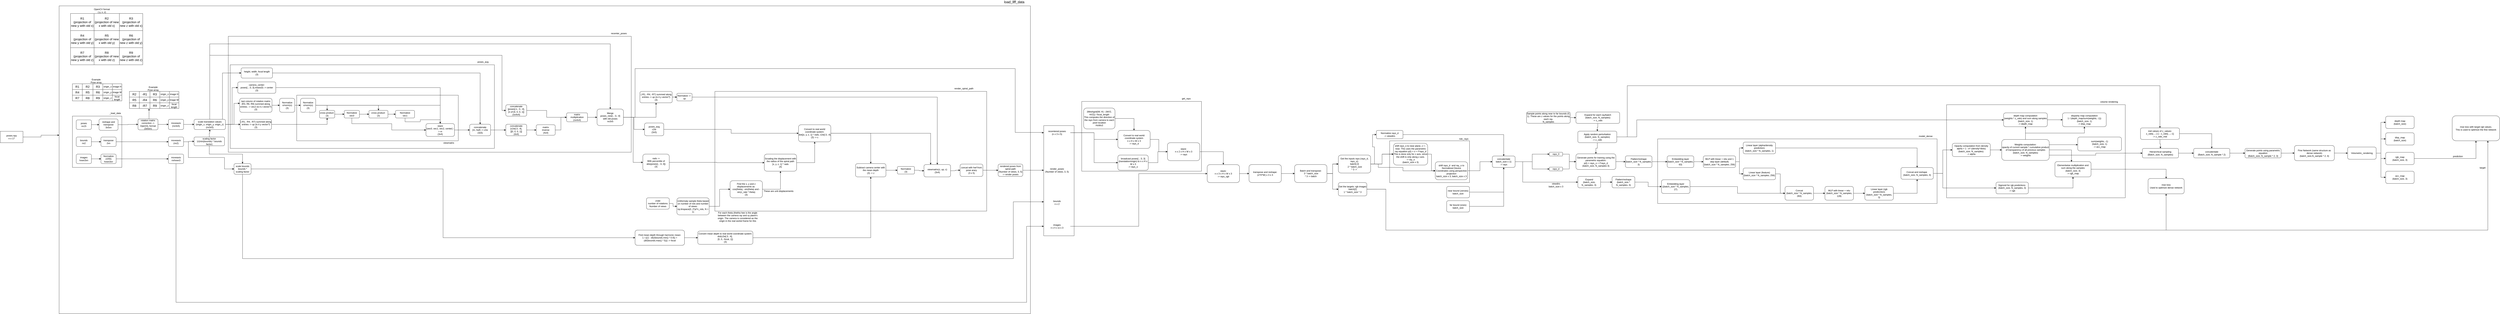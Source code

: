 <mxfile version="22.0.3" type="device">
  <diagram name="Page-1" id="LQHmXahRcbNmE37PoTwx">
    <mxGraphModel dx="6010" dy="3584" grid="1" gridSize="10" guides="1" tooltips="1" connect="1" arrows="1" fold="1" page="1" pageScale="1" pageWidth="850" pageHeight="1100" math="0" shadow="0">
      <root>
        <mxCell id="0" />
        <mxCell id="1" parent="0" />
        <mxCell id="4tizs78YW9SBr6ShEjhp-126" value="" style="group" vertex="1" connectable="0" parent="1">
          <mxGeometry x="-300" y="-260" width="13150" height="1650" as="geometry" />
        </mxCell>
        <mxCell id="4tizs78YW9SBr6ShEjhp-94" value="" style="rounded=0;whiteSpace=wrap;html=1;" vertex="1" parent="4tizs78YW9SBr6ShEjhp-126">
          <mxGeometry x="10240" y="550" width="940" height="490" as="geometry" />
        </mxCell>
        <mxCell id="4tizs78YW9SBr6ShEjhp-72" value="" style="rounded=0;whiteSpace=wrap;html=1;" vertex="1" parent="4tizs78YW9SBr6ShEjhp-126">
          <mxGeometry x="8720" y="730" width="1470" height="340" as="geometry" />
        </mxCell>
        <mxCell id="4tizs78YW9SBr6ShEjhp-11" value="" style="rounded=0;whiteSpace=wrap;html=1;" vertex="1" parent="4tizs78YW9SBr6ShEjhp-126">
          <mxGeometry x="5690" y="532.82" width="630" height="367.18" as="geometry" />
        </mxCell>
        <mxCell id="4tizs78YW9SBr6ShEjhp-9" value="" style="rounded=0;whiteSpace=wrap;html=1;" vertex="1" parent="4tizs78YW9SBr6ShEjhp-126">
          <mxGeometry x="7310" y="740" width="420" height="220" as="geometry" />
        </mxCell>
        <mxCell id="SqvEXbBRjMXHBvI3jpd7-241" value="" style="rounded=0;whiteSpace=wrap;html=1;" parent="4tizs78YW9SBr6ShEjhp-126" vertex="1">
          <mxGeometry x="5490" y="660" width="160" height="580" as="geometry" />
        </mxCell>
        <mxCell id="SqvEXbBRjMXHBvI3jpd7-238" value="" style="rounded=0;whiteSpace=wrap;html=1;" parent="4tizs78YW9SBr6ShEjhp-126" vertex="1">
          <mxGeometry x="310" y="30" width="5110" height="1620" as="geometry" />
        </mxCell>
        <mxCell id="SqvEXbBRjMXHBvI3jpd7-222" value="" style="rounded=0;whiteSpace=wrap;html=1;" parent="4tizs78YW9SBr6ShEjhp-126" vertex="1">
          <mxGeometry x="3760" y="480" width="1430" height="630" as="geometry" />
        </mxCell>
        <mxCell id="SqvEXbBRjMXHBvI3jpd7-178" value="" style="rounded=0;whiteSpace=wrap;html=1;" parent="4tizs78YW9SBr6ShEjhp-126" vertex="1">
          <mxGeometry x="1200" y="190" width="2120" height="610" as="geometry" />
        </mxCell>
        <mxCell id="SqvEXbBRjMXHBvI3jpd7-163" value="" style="rounded=0;whiteSpace=wrap;html=1;" parent="4tizs78YW9SBr6ShEjhp-126" vertex="1">
          <mxGeometry x="1210" y="340" width="1390" height="440" as="geometry" />
        </mxCell>
        <mxCell id="SqvEXbBRjMXHBvI3jpd7-159" value="" style="rounded=0;whiteSpace=wrap;html=1;" parent="4tizs78YW9SBr6ShEjhp-126" vertex="1">
          <mxGeometry x="1560" y="500" width="850" height="240" as="geometry" />
        </mxCell>
        <mxCell id="SqvEXbBRjMXHBvI3jpd7-44" value="" style="group" parent="4tizs78YW9SBr6ShEjhp-126" vertex="1" connectable="0">
          <mxGeometry x="380" y="580" width="260" height="300" as="geometry" />
        </mxCell>
        <mxCell id="SqvEXbBRjMXHBvI3jpd7-42" value="" style="rounded=0;whiteSpace=wrap;html=1;" parent="SqvEXbBRjMXHBvI3jpd7-44" vertex="1">
          <mxGeometry y="30" width="260" height="270" as="geometry" />
        </mxCell>
        <mxCell id="SqvEXbBRjMXHBvI3jpd7-4" value="poses&lt;br&gt;nx15" style="rounded=1;whiteSpace=wrap;html=1;" parent="SqvEXbBRjMXHBvI3jpd7-44" vertex="1">
          <mxGeometry x="20" y="50" width="80" height="50" as="geometry" />
        </mxCell>
        <mxCell id="SqvEXbBRjMXHBvI3jpd7-5" value="reshape and transpose&lt;br&gt;3x5xn" style="rounded=1;whiteSpace=wrap;html=1;" parent="SqvEXbBRjMXHBvI3jpd7-44" vertex="1">
          <mxGeometry x="140" y="45" width="100" height="60" as="geometry" />
        </mxCell>
        <mxCell id="SqvEXbBRjMXHBvI3jpd7-6" value="" style="edgeStyle=orthogonalEdgeStyle;rounded=0;orthogonalLoop=1;jettySize=auto;html=1;" parent="SqvEXbBRjMXHBvI3jpd7-44" source="SqvEXbBRjMXHBvI3jpd7-4" target="SqvEXbBRjMXHBvI3jpd7-5" edge="1">
          <mxGeometry relative="1" as="geometry" />
        </mxCell>
        <mxCell id="SqvEXbBRjMXHBvI3jpd7-7" value="bounds&lt;br&gt;nx2" style="rounded=1;whiteSpace=wrap;html=1;" parent="SqvEXbBRjMXHBvI3jpd7-44" vertex="1">
          <mxGeometry x="20" y="140" width="80" height="50" as="geometry" />
        </mxCell>
        <mxCell id="SqvEXbBRjMXHBvI3jpd7-8" value="transpose&lt;br&gt;2xn" style="rounded=1;whiteSpace=wrap;html=1;" parent="SqvEXbBRjMXHBvI3jpd7-44" vertex="1">
          <mxGeometry x="150" y="140" width="80" height="50" as="geometry" />
        </mxCell>
        <mxCell id="SqvEXbBRjMXHBvI3jpd7-9" value="" style="edgeStyle=orthogonalEdgeStyle;rounded=0;orthogonalLoop=1;jettySize=auto;html=1;" parent="SqvEXbBRjMXHBvI3jpd7-44" source="SqvEXbBRjMXHBvI3jpd7-7" target="SqvEXbBRjMXHBvI3jpd7-8" edge="1">
          <mxGeometry relative="1" as="geometry" />
        </mxCell>
        <mxCell id="SqvEXbBRjMXHBvI3jpd7-39" value="images&lt;br&gt;hxwx3xn" style="rounded=1;whiteSpace=wrap;html=1;" parent="SqvEXbBRjMXHBvI3jpd7-44" vertex="1">
          <mxGeometry x="20" y="230" width="80" height="50" as="geometry" />
        </mxCell>
        <mxCell id="SqvEXbBRjMXHBvI3jpd7-40" value="Normalize (/255)&lt;br&gt;hxwx3xn" style="rounded=1;whiteSpace=wrap;html=1;" parent="SqvEXbBRjMXHBvI3jpd7-44" vertex="1">
          <mxGeometry x="150" y="230" width="80" height="50" as="geometry" />
        </mxCell>
        <mxCell id="SqvEXbBRjMXHBvI3jpd7-41" value="" style="edgeStyle=orthogonalEdgeStyle;rounded=0;orthogonalLoop=1;jettySize=auto;html=1;" parent="SqvEXbBRjMXHBvI3jpd7-44" source="SqvEXbBRjMXHBvI3jpd7-39" target="SqvEXbBRjMXHBvI3jpd7-40" edge="1">
          <mxGeometry relative="1" as="geometry" />
        </mxCell>
        <mxCell id="SqvEXbBRjMXHBvI3jpd7-43" value="_load_data" style="text;html=1;strokeColor=none;fillColor=none;align=center;verticalAlign=middle;whiteSpace=wrap;rounded=0;" parent="SqvEXbBRjMXHBvI3jpd7-44" vertex="1">
          <mxGeometry x="190" width="70" height="30" as="geometry" />
        </mxCell>
        <mxCell id="SqvEXbBRjMXHBvI3jpd7-45" value="rotation matrix correction -&amp;gt; OpenGL format&lt;br&gt;(3x5xn)" style="rounded=1;whiteSpace=wrap;html=1;" parent="4tizs78YW9SBr6ShEjhp-126" vertex="1">
          <mxGeometry x="725" y="625" width="105" height="57.5" as="geometry" />
        </mxCell>
        <mxCell id="SqvEXbBRjMXHBvI3jpd7-46" value="" style="edgeStyle=orthogonalEdgeStyle;rounded=0;orthogonalLoop=1;jettySize=auto;html=1;" parent="4tizs78YW9SBr6ShEjhp-126" source="SqvEXbBRjMXHBvI3jpd7-5" target="SqvEXbBRjMXHBvI3jpd7-45" edge="1">
          <mxGeometry relative="1" as="geometry" />
        </mxCell>
        <mxCell id="SqvEXbBRjMXHBvI3jpd7-49" value="" style="group" parent="4tizs78YW9SBr6ShEjhp-126" vertex="1" connectable="0">
          <mxGeometry x="380" y="410" width="260" height="120" as="geometry" />
        </mxCell>
        <mxCell id="SqvEXbBRjMXHBvI3jpd7-34" value="" style="group" parent="SqvEXbBRjMXHBvI3jpd7-49" vertex="1" connectable="0">
          <mxGeometry y="30" width="260" height="90" as="geometry" />
        </mxCell>
        <mxCell id="SqvEXbBRjMXHBvI3jpd7-12" value="" style="shape=table;startSize=0;container=1;collapsible=0;childLayout=tableLayout;fontSize=16;" parent="SqvEXbBRjMXHBvI3jpd7-34" vertex="1">
          <mxGeometry width="160" height="90" as="geometry" />
        </mxCell>
        <mxCell id="SqvEXbBRjMXHBvI3jpd7-13" value="" style="shape=tableRow;horizontal=0;startSize=0;swimlaneHead=0;swimlaneBody=0;strokeColor=inherit;top=0;left=0;bottom=0;right=0;collapsible=0;dropTarget=0;fillColor=none;points=[[0,0.5],[1,0.5]];portConstraint=eastwest;fontSize=16;" parent="SqvEXbBRjMXHBvI3jpd7-12" vertex="1">
          <mxGeometry width="160" height="30" as="geometry" />
        </mxCell>
        <mxCell id="SqvEXbBRjMXHBvI3jpd7-14" value="R1" style="shape=partialRectangle;html=1;whiteSpace=wrap;connectable=0;strokeColor=inherit;overflow=hidden;fillColor=none;top=0;left=0;bottom=0;right=0;pointerEvents=1;fontSize=16;" parent="SqvEXbBRjMXHBvI3jpd7-13" vertex="1">
          <mxGeometry width="52" height="30" as="geometry">
            <mxRectangle width="52" height="30" as="alternateBounds" />
          </mxGeometry>
        </mxCell>
        <mxCell id="SqvEXbBRjMXHBvI3jpd7-15" value="R2" style="shape=partialRectangle;html=1;whiteSpace=wrap;connectable=0;strokeColor=inherit;overflow=hidden;fillColor=none;top=0;left=0;bottom=0;right=0;pointerEvents=1;fontSize=16;" parent="SqvEXbBRjMXHBvI3jpd7-13" vertex="1">
          <mxGeometry x="52" width="56" height="30" as="geometry">
            <mxRectangle width="56" height="30" as="alternateBounds" />
          </mxGeometry>
        </mxCell>
        <mxCell id="SqvEXbBRjMXHBvI3jpd7-16" value="R3" style="shape=partialRectangle;html=1;whiteSpace=wrap;connectable=0;strokeColor=inherit;overflow=hidden;fillColor=none;top=0;left=0;bottom=0;right=0;pointerEvents=1;fontSize=16;" parent="SqvEXbBRjMXHBvI3jpd7-13" vertex="1">
          <mxGeometry x="108" width="52" height="30" as="geometry">
            <mxRectangle width="52" height="30" as="alternateBounds" />
          </mxGeometry>
        </mxCell>
        <mxCell id="SqvEXbBRjMXHBvI3jpd7-17" value="" style="shape=tableRow;horizontal=0;startSize=0;swimlaneHead=0;swimlaneBody=0;strokeColor=inherit;top=0;left=0;bottom=0;right=0;collapsible=0;dropTarget=0;fillColor=none;points=[[0,0.5],[1,0.5]];portConstraint=eastwest;fontSize=16;" parent="SqvEXbBRjMXHBvI3jpd7-12" vertex="1">
          <mxGeometry y="30" width="160" height="30" as="geometry" />
        </mxCell>
        <mxCell id="SqvEXbBRjMXHBvI3jpd7-18" value="R4" style="shape=partialRectangle;html=1;whiteSpace=wrap;connectable=0;strokeColor=inherit;overflow=hidden;fillColor=none;top=0;left=0;bottom=0;right=0;pointerEvents=1;fontSize=16;" parent="SqvEXbBRjMXHBvI3jpd7-17" vertex="1">
          <mxGeometry width="52" height="30" as="geometry">
            <mxRectangle width="52" height="30" as="alternateBounds" />
          </mxGeometry>
        </mxCell>
        <mxCell id="SqvEXbBRjMXHBvI3jpd7-19" value="R5" style="shape=partialRectangle;html=1;whiteSpace=wrap;connectable=0;strokeColor=inherit;overflow=hidden;fillColor=none;top=0;left=0;bottom=0;right=0;pointerEvents=1;fontSize=16;" parent="SqvEXbBRjMXHBvI3jpd7-17" vertex="1">
          <mxGeometry x="52" width="56" height="30" as="geometry">
            <mxRectangle width="56" height="30" as="alternateBounds" />
          </mxGeometry>
        </mxCell>
        <mxCell id="SqvEXbBRjMXHBvI3jpd7-20" value="R6" style="shape=partialRectangle;html=1;whiteSpace=wrap;connectable=0;strokeColor=inherit;overflow=hidden;fillColor=none;top=0;left=0;bottom=0;right=0;pointerEvents=1;fontSize=16;" parent="SqvEXbBRjMXHBvI3jpd7-17" vertex="1">
          <mxGeometry x="108" width="52" height="30" as="geometry">
            <mxRectangle width="52" height="30" as="alternateBounds" />
          </mxGeometry>
        </mxCell>
        <mxCell id="SqvEXbBRjMXHBvI3jpd7-21" value="" style="shape=tableRow;horizontal=0;startSize=0;swimlaneHead=0;swimlaneBody=0;strokeColor=inherit;top=0;left=0;bottom=0;right=0;collapsible=0;dropTarget=0;fillColor=none;points=[[0,0.5],[1,0.5]];portConstraint=eastwest;fontSize=16;" parent="SqvEXbBRjMXHBvI3jpd7-12" vertex="1">
          <mxGeometry y="60" width="160" height="30" as="geometry" />
        </mxCell>
        <mxCell id="SqvEXbBRjMXHBvI3jpd7-22" value="R7" style="shape=partialRectangle;html=1;whiteSpace=wrap;connectable=0;strokeColor=inherit;overflow=hidden;fillColor=none;top=0;left=0;bottom=0;right=0;pointerEvents=1;fontSize=16;" parent="SqvEXbBRjMXHBvI3jpd7-21" vertex="1">
          <mxGeometry width="52" height="30" as="geometry">
            <mxRectangle width="52" height="30" as="alternateBounds" />
          </mxGeometry>
        </mxCell>
        <mxCell id="SqvEXbBRjMXHBvI3jpd7-23" value="R8" style="shape=partialRectangle;html=1;whiteSpace=wrap;connectable=0;strokeColor=inherit;overflow=hidden;fillColor=none;top=0;left=0;bottom=0;right=0;pointerEvents=1;fontSize=16;" parent="SqvEXbBRjMXHBvI3jpd7-21" vertex="1">
          <mxGeometry x="52" width="56" height="30" as="geometry">
            <mxRectangle width="56" height="30" as="alternateBounds" />
          </mxGeometry>
        </mxCell>
        <mxCell id="SqvEXbBRjMXHBvI3jpd7-24" value="R9" style="shape=partialRectangle;html=1;whiteSpace=wrap;connectable=0;strokeColor=inherit;overflow=hidden;fillColor=none;top=0;left=0;bottom=0;right=0;pointerEvents=1;fontSize=16;" parent="SqvEXbBRjMXHBvI3jpd7-21" vertex="1">
          <mxGeometry x="108" width="52" height="30" as="geometry">
            <mxRectangle width="52" height="30" as="alternateBounds" />
          </mxGeometry>
        </mxCell>
        <mxCell id="SqvEXbBRjMXHBvI3jpd7-28" value="image H" style="rounded=0;whiteSpace=wrap;html=1;" parent="SqvEXbBRjMXHBvI3jpd7-34" vertex="1">
          <mxGeometry x="210" width="50" height="30" as="geometry" />
        </mxCell>
        <mxCell id="SqvEXbBRjMXHBvI3jpd7-29" value="origin_x" style="rounded=0;whiteSpace=wrap;html=1;" parent="SqvEXbBRjMXHBvI3jpd7-34" vertex="1">
          <mxGeometry x="160" width="50" height="30" as="geometry" />
        </mxCell>
        <mxCell id="SqvEXbBRjMXHBvI3jpd7-30" value="image W" style="rounded=0;whiteSpace=wrap;html=1;" parent="SqvEXbBRjMXHBvI3jpd7-34" vertex="1">
          <mxGeometry x="210" y="30" width="50" height="30" as="geometry" />
        </mxCell>
        <mxCell id="SqvEXbBRjMXHBvI3jpd7-31" value="origin_y" style="rounded=0;whiteSpace=wrap;html=1;" parent="SqvEXbBRjMXHBvI3jpd7-34" vertex="1">
          <mxGeometry x="160" y="30" width="50" height="30" as="geometry" />
        </mxCell>
        <mxCell id="SqvEXbBRjMXHBvI3jpd7-32" value="focal length" style="rounded=0;whiteSpace=wrap;html=1;" parent="SqvEXbBRjMXHBvI3jpd7-34" vertex="1">
          <mxGeometry x="210" y="60" width="50" height="30" as="geometry" />
        </mxCell>
        <mxCell id="SqvEXbBRjMXHBvI3jpd7-33" value="origin_z" style="rounded=0;whiteSpace=wrap;html=1;" parent="SqvEXbBRjMXHBvI3jpd7-34" vertex="1">
          <mxGeometry x="160" y="60" width="50" height="30" as="geometry" />
        </mxCell>
        <mxCell id="SqvEXbBRjMXHBvI3jpd7-36" value="Example Pose array" style="text;html=1;strokeColor=none;fillColor=none;align=center;verticalAlign=middle;whiteSpace=wrap;rounded=0;" parent="SqvEXbBRjMXHBvI3jpd7-49" vertex="1">
          <mxGeometry x="90" width="70" height="30" as="geometry" />
        </mxCell>
        <mxCell id="SqvEXbBRjMXHBvI3jpd7-76" value="" style="group" parent="4tizs78YW9SBr6ShEjhp-126" vertex="1" connectable="0">
          <mxGeometry x="680" y="450" width="260" height="120" as="geometry" />
        </mxCell>
        <mxCell id="SqvEXbBRjMXHBvI3jpd7-77" value="" style="group" parent="SqvEXbBRjMXHBvI3jpd7-76" vertex="1" connectable="0">
          <mxGeometry y="30" width="260" height="90" as="geometry" />
        </mxCell>
        <mxCell id="SqvEXbBRjMXHBvI3jpd7-78" value="" style="shape=table;startSize=0;container=1;collapsible=0;childLayout=tableLayout;fontSize=16;" parent="SqvEXbBRjMXHBvI3jpd7-77" vertex="1">
          <mxGeometry width="160" height="90" as="geometry" />
        </mxCell>
        <mxCell id="SqvEXbBRjMXHBvI3jpd7-79" value="" style="shape=tableRow;horizontal=0;startSize=0;swimlaneHead=0;swimlaneBody=0;strokeColor=inherit;top=0;left=0;bottom=0;right=0;collapsible=0;dropTarget=0;fillColor=none;points=[[0,0.5],[1,0.5]];portConstraint=eastwest;fontSize=16;" parent="SqvEXbBRjMXHBvI3jpd7-78" vertex="1">
          <mxGeometry width="160" height="30" as="geometry" />
        </mxCell>
        <mxCell id="SqvEXbBRjMXHBvI3jpd7-80" value="R2" style="shape=partialRectangle;html=1;whiteSpace=wrap;connectable=0;strokeColor=inherit;overflow=hidden;fillColor=none;top=0;left=0;bottom=0;right=0;pointerEvents=1;fontSize=16;" parent="SqvEXbBRjMXHBvI3jpd7-79" vertex="1">
          <mxGeometry width="52" height="30" as="geometry">
            <mxRectangle width="52" height="30" as="alternateBounds" />
          </mxGeometry>
        </mxCell>
        <mxCell id="SqvEXbBRjMXHBvI3jpd7-81" value="-R1" style="shape=partialRectangle;html=1;whiteSpace=wrap;connectable=0;strokeColor=inherit;overflow=hidden;fillColor=none;top=0;left=0;bottom=0;right=0;pointerEvents=1;fontSize=16;" parent="SqvEXbBRjMXHBvI3jpd7-79" vertex="1">
          <mxGeometry x="52" width="56" height="30" as="geometry">
            <mxRectangle width="56" height="30" as="alternateBounds" />
          </mxGeometry>
        </mxCell>
        <mxCell id="SqvEXbBRjMXHBvI3jpd7-82" value="R3" style="shape=partialRectangle;html=1;whiteSpace=wrap;connectable=0;strokeColor=inherit;overflow=hidden;fillColor=none;top=0;left=0;bottom=0;right=0;pointerEvents=1;fontSize=16;" parent="SqvEXbBRjMXHBvI3jpd7-79" vertex="1">
          <mxGeometry x="108" width="52" height="30" as="geometry">
            <mxRectangle width="52" height="30" as="alternateBounds" />
          </mxGeometry>
        </mxCell>
        <mxCell id="SqvEXbBRjMXHBvI3jpd7-83" value="" style="shape=tableRow;horizontal=0;startSize=0;swimlaneHead=0;swimlaneBody=0;strokeColor=inherit;top=0;left=0;bottom=0;right=0;collapsible=0;dropTarget=0;fillColor=none;points=[[0,0.5],[1,0.5]];portConstraint=eastwest;fontSize=16;" parent="SqvEXbBRjMXHBvI3jpd7-78" vertex="1">
          <mxGeometry y="30" width="160" height="30" as="geometry" />
        </mxCell>
        <mxCell id="SqvEXbBRjMXHBvI3jpd7-84" value="R5" style="shape=partialRectangle;html=1;whiteSpace=wrap;connectable=0;strokeColor=inherit;overflow=hidden;fillColor=none;top=0;left=0;bottom=0;right=0;pointerEvents=1;fontSize=16;" parent="SqvEXbBRjMXHBvI3jpd7-83" vertex="1">
          <mxGeometry width="52" height="30" as="geometry">
            <mxRectangle width="52" height="30" as="alternateBounds" />
          </mxGeometry>
        </mxCell>
        <mxCell id="SqvEXbBRjMXHBvI3jpd7-85" value="-R4" style="shape=partialRectangle;html=1;whiteSpace=wrap;connectable=0;strokeColor=inherit;overflow=hidden;fillColor=none;top=0;left=0;bottom=0;right=0;pointerEvents=1;fontSize=16;" parent="SqvEXbBRjMXHBvI3jpd7-83" vertex="1">
          <mxGeometry x="52" width="56" height="30" as="geometry">
            <mxRectangle width="56" height="30" as="alternateBounds" />
          </mxGeometry>
        </mxCell>
        <mxCell id="SqvEXbBRjMXHBvI3jpd7-86" value="R6" style="shape=partialRectangle;html=1;whiteSpace=wrap;connectable=0;strokeColor=inherit;overflow=hidden;fillColor=none;top=0;left=0;bottom=0;right=0;pointerEvents=1;fontSize=16;" parent="SqvEXbBRjMXHBvI3jpd7-83" vertex="1">
          <mxGeometry x="108" width="52" height="30" as="geometry">
            <mxRectangle width="52" height="30" as="alternateBounds" />
          </mxGeometry>
        </mxCell>
        <mxCell id="SqvEXbBRjMXHBvI3jpd7-87" value="" style="shape=tableRow;horizontal=0;startSize=0;swimlaneHead=0;swimlaneBody=0;strokeColor=inherit;top=0;left=0;bottom=0;right=0;collapsible=0;dropTarget=0;fillColor=none;points=[[0,0.5],[1,0.5]];portConstraint=eastwest;fontSize=16;" parent="SqvEXbBRjMXHBvI3jpd7-78" vertex="1">
          <mxGeometry y="60" width="160" height="30" as="geometry" />
        </mxCell>
        <mxCell id="SqvEXbBRjMXHBvI3jpd7-88" value="R8" style="shape=partialRectangle;html=1;whiteSpace=wrap;connectable=0;strokeColor=inherit;overflow=hidden;fillColor=none;top=0;left=0;bottom=0;right=0;pointerEvents=1;fontSize=16;" parent="SqvEXbBRjMXHBvI3jpd7-87" vertex="1">
          <mxGeometry width="52" height="30" as="geometry">
            <mxRectangle width="52" height="30" as="alternateBounds" />
          </mxGeometry>
        </mxCell>
        <mxCell id="SqvEXbBRjMXHBvI3jpd7-89" value="-R7" style="shape=partialRectangle;html=1;whiteSpace=wrap;connectable=0;strokeColor=inherit;overflow=hidden;fillColor=none;top=0;left=0;bottom=0;right=0;pointerEvents=1;fontSize=16;" parent="SqvEXbBRjMXHBvI3jpd7-87" vertex="1">
          <mxGeometry x="52" width="56" height="30" as="geometry">
            <mxRectangle width="56" height="30" as="alternateBounds" />
          </mxGeometry>
        </mxCell>
        <mxCell id="SqvEXbBRjMXHBvI3jpd7-90" value="R9" style="shape=partialRectangle;html=1;whiteSpace=wrap;connectable=0;strokeColor=inherit;overflow=hidden;fillColor=none;top=0;left=0;bottom=0;right=0;pointerEvents=1;fontSize=16;" parent="SqvEXbBRjMXHBvI3jpd7-87" vertex="1">
          <mxGeometry x="108" width="52" height="30" as="geometry">
            <mxRectangle width="52" height="30" as="alternateBounds" />
          </mxGeometry>
        </mxCell>
        <mxCell id="SqvEXbBRjMXHBvI3jpd7-91" value="image H" style="rounded=0;whiteSpace=wrap;html=1;" parent="SqvEXbBRjMXHBvI3jpd7-77" vertex="1">
          <mxGeometry x="210" width="50" height="30" as="geometry" />
        </mxCell>
        <mxCell id="SqvEXbBRjMXHBvI3jpd7-92" value="origin_x" style="rounded=0;whiteSpace=wrap;html=1;" parent="SqvEXbBRjMXHBvI3jpd7-77" vertex="1">
          <mxGeometry x="160" width="50" height="30" as="geometry" />
        </mxCell>
        <mxCell id="SqvEXbBRjMXHBvI3jpd7-93" value="image W" style="rounded=0;whiteSpace=wrap;html=1;" parent="SqvEXbBRjMXHBvI3jpd7-77" vertex="1">
          <mxGeometry x="210" y="30" width="50" height="30" as="geometry" />
        </mxCell>
        <mxCell id="SqvEXbBRjMXHBvI3jpd7-94" value="origin_y" style="rounded=0;whiteSpace=wrap;html=1;" parent="SqvEXbBRjMXHBvI3jpd7-77" vertex="1">
          <mxGeometry x="160" y="30" width="50" height="30" as="geometry" />
        </mxCell>
        <mxCell id="SqvEXbBRjMXHBvI3jpd7-95" value="focal length" style="rounded=0;whiteSpace=wrap;html=1;" parent="SqvEXbBRjMXHBvI3jpd7-77" vertex="1">
          <mxGeometry x="210" y="60" width="50" height="30" as="geometry" />
        </mxCell>
        <mxCell id="SqvEXbBRjMXHBvI3jpd7-96" value="origin_z" style="rounded=0;whiteSpace=wrap;html=1;" parent="SqvEXbBRjMXHBvI3jpd7-77" vertex="1">
          <mxGeometry x="160" y="60" width="50" height="30" as="geometry" />
        </mxCell>
        <mxCell id="SqvEXbBRjMXHBvI3jpd7-97" value="Example Pose array" style="text;html=1;strokeColor=none;fillColor=none;align=center;verticalAlign=middle;whiteSpace=wrap;rounded=0;" parent="SqvEXbBRjMXHBvI3jpd7-76" vertex="1">
          <mxGeometry x="90" width="70" height="30" as="geometry" />
        </mxCell>
        <mxCell id="SqvEXbBRjMXHBvI3jpd7-99" style="edgeStyle=orthogonalEdgeStyle;rounded=0;orthogonalLoop=1;jettySize=auto;html=1;exitX=0.5;exitY=0;exitDx=0;exitDy=0;entryX=0.644;entryY=1.042;entryDx=0;entryDy=0;entryPerimeter=0;" parent="4tizs78YW9SBr6ShEjhp-126" source="SqvEXbBRjMXHBvI3jpd7-45" target="SqvEXbBRjMXHBvI3jpd7-87" edge="1">
          <mxGeometry relative="1" as="geometry">
            <Array as="points">
              <mxPoint x="783" y="625" />
            </Array>
          </mxGeometry>
        </mxCell>
        <mxCell id="SqvEXbBRjMXHBvI3jpd7-100" value="moveaxis&lt;br&gt;(nx3x5)" style="rounded=1;whiteSpace=wrap;html=1;" parent="4tizs78YW9SBr6ShEjhp-126" vertex="1">
          <mxGeometry x="885" y="626.88" width="80" height="53.75" as="geometry" />
        </mxCell>
        <mxCell id="SqvEXbBRjMXHBvI3jpd7-101" value="" style="edgeStyle=orthogonalEdgeStyle;rounded=0;orthogonalLoop=1;jettySize=auto;html=1;" parent="4tizs78YW9SBr6ShEjhp-126" source="SqvEXbBRjMXHBvI3jpd7-45" target="SqvEXbBRjMXHBvI3jpd7-100" edge="1">
          <mxGeometry relative="1" as="geometry" />
        </mxCell>
        <mxCell id="SqvEXbBRjMXHBvI3jpd7-102" value="moveaxis&lt;br&gt;(nx2)" style="rounded=1;whiteSpace=wrap;html=1;" parent="4tizs78YW9SBr6ShEjhp-126" vertex="1">
          <mxGeometry x="885" y="720" width="80" height="50" as="geometry" />
        </mxCell>
        <mxCell id="SqvEXbBRjMXHBvI3jpd7-103" value="" style="edgeStyle=orthogonalEdgeStyle;rounded=0;orthogonalLoop=1;jettySize=auto;html=1;" parent="4tizs78YW9SBr6ShEjhp-126" source="SqvEXbBRjMXHBvI3jpd7-8" target="SqvEXbBRjMXHBvI3jpd7-102" edge="1">
          <mxGeometry relative="1" as="geometry" />
        </mxCell>
        <mxCell id="SqvEXbBRjMXHBvI3jpd7-104" value="moveaxis&lt;br&gt;nxhxwx3" style="rounded=1;whiteSpace=wrap;html=1;" parent="4tizs78YW9SBr6ShEjhp-126" vertex="1">
          <mxGeometry x="885" y="810" width="80" height="50" as="geometry" />
        </mxCell>
        <mxCell id="SqvEXbBRjMXHBvI3jpd7-105" value="" style="edgeStyle=orthogonalEdgeStyle;rounded=0;orthogonalLoop=1;jettySize=auto;html=1;" parent="4tizs78YW9SBr6ShEjhp-126" source="SqvEXbBRjMXHBvI3jpd7-40" target="SqvEXbBRjMXHBvI3jpd7-104" edge="1">
          <mxGeometry relative="1" as="geometry" />
        </mxCell>
        <mxCell id="SqvEXbBRjMXHBvI3jpd7-106" value="scaling&amp;nbsp;factor&lt;br&gt;1/(min(bounds) * bounds factor)" style="rounded=1;whiteSpace=wrap;html=1;" parent="4tizs78YW9SBr6ShEjhp-126" vertex="1">
          <mxGeometry x="1020" y="720" width="160" height="46.25" as="geometry" />
        </mxCell>
        <mxCell id="SqvEXbBRjMXHBvI3jpd7-107" value="" style="edgeStyle=orthogonalEdgeStyle;rounded=0;orthogonalLoop=1;jettySize=auto;html=1;" parent="4tizs78YW9SBr6ShEjhp-126" source="SqvEXbBRjMXHBvI3jpd7-102" target="SqvEXbBRjMXHBvI3jpd7-106" edge="1">
          <mxGeometry relative="1" as="geometry" />
        </mxCell>
        <mxCell id="SqvEXbBRjMXHBvI3jpd7-140" value="" style="edgeStyle=orthogonalEdgeStyle;rounded=0;orthogonalLoop=1;jettySize=auto;html=1;entryX=0;entryY=0.5;entryDx=0;entryDy=0;" parent="4tizs78YW9SBr6ShEjhp-126" target="SqvEXbBRjMXHBvI3jpd7-139" edge="1">
          <mxGeometry relative="1" as="geometry">
            <mxPoint x="1070" y="640.083" as="sourcePoint" />
            <mxPoint x="1230.0" y="350" as="targetPoint" />
          </mxGeometry>
        </mxCell>
        <mxCell id="SqvEXbBRjMXHBvI3jpd7-108" value="scale translation values&lt;br&gt;(origin_x, origin_y, origin_z)&lt;br&gt;(nx3x5)" style="rounded=1;whiteSpace=wrap;html=1;" parent="4tizs78YW9SBr6ShEjhp-126" vertex="1">
          <mxGeometry x="1020" y="626.88" width="165" height="53.75" as="geometry" />
        </mxCell>
        <mxCell id="SqvEXbBRjMXHBvI3jpd7-109" value="" style="edgeStyle=orthogonalEdgeStyle;rounded=0;orthogonalLoop=1;jettySize=auto;html=1;" parent="4tizs78YW9SBr6ShEjhp-126" source="SqvEXbBRjMXHBvI3jpd7-100" target="SqvEXbBRjMXHBvI3jpd7-108" edge="1">
          <mxGeometry relative="1" as="geometry" />
        </mxCell>
        <mxCell id="SqvEXbBRjMXHBvI3jpd7-110" value="" style="edgeStyle=orthogonalEdgeStyle;rounded=0;orthogonalLoop=1;jettySize=auto;html=1;" parent="4tizs78YW9SBr6ShEjhp-126" source="SqvEXbBRjMXHBvI3jpd7-106" target="SqvEXbBRjMXHBvI3jpd7-108" edge="1">
          <mxGeometry relative="1" as="geometry" />
        </mxCell>
        <mxCell id="SqvEXbBRjMXHBvI3jpd7-111" value="scale bounds&lt;br&gt;bounds * scaling factor" style="rounded=1;whiteSpace=wrap;html=1;" parent="4tizs78YW9SBr6ShEjhp-126" vertex="1">
          <mxGeometry x="1230" y="860" width="90" height="56.25" as="geometry" />
        </mxCell>
        <mxCell id="SqvEXbBRjMXHBvI3jpd7-113" style="edgeStyle=orthogonalEdgeStyle;rounded=0;orthogonalLoop=1;jettySize=auto;html=1;exitX=1;exitY=0.5;exitDx=0;exitDy=0;entryX=0;entryY=0.5;entryDx=0;entryDy=0;" parent="4tizs78YW9SBr6ShEjhp-126" source="SqvEXbBRjMXHBvI3jpd7-102" target="SqvEXbBRjMXHBvI3jpd7-111" edge="1">
          <mxGeometry relative="1" as="geometry">
            <Array as="points">
              <mxPoint x="990" y="745" />
              <mxPoint x="990" y="828" />
              <mxPoint x="1180" y="828" />
              <mxPoint x="1180" y="888" />
            </Array>
          </mxGeometry>
        </mxCell>
        <mxCell id="SqvEXbBRjMXHBvI3jpd7-112" value="" style="edgeStyle=orthogonalEdgeStyle;rounded=0;orthogonalLoop=1;jettySize=auto;html=1;" parent="4tizs78YW9SBr6ShEjhp-126" source="SqvEXbBRjMXHBvI3jpd7-106" target="SqvEXbBRjMXHBvI3jpd7-111" edge="1">
          <mxGeometry relative="1" as="geometry">
            <Array as="points">
              <mxPoint x="1100" y="810" />
              <mxPoint x="1275" y="810" />
            </Array>
          </mxGeometry>
        </mxCell>
        <mxCell id="SqvEXbBRjMXHBvI3jpd7-114" value="camera_center:&lt;br&gt;poses[:, :3, 3].mean(0) -&amp;gt; center&lt;br&gt;(3)" style="whiteSpace=wrap;html=1;rounded=1;" parent="4tizs78YW9SBr6ShEjhp-126" vertex="1">
          <mxGeometry x="1250" y="430" width="200" height="60" as="geometry" />
        </mxCell>
        <mxCell id="SqvEXbBRjMXHBvI3jpd7-115" value="" style="edgeStyle=orthogonalEdgeStyle;rounded=0;orthogonalLoop=1;jettySize=auto;html=1;" parent="4tizs78YW9SBr6ShEjhp-126" source="SqvEXbBRjMXHBvI3jpd7-108" target="SqvEXbBRjMXHBvI3jpd7-114" edge="1">
          <mxGeometry relative="1" as="geometry">
            <Array as="points">
              <mxPoint x="1220" y="654" />
              <mxPoint x="1220" y="460" />
            </Array>
          </mxGeometry>
        </mxCell>
        <mxCell id="SqvEXbBRjMXHBvI3jpd7-116" value="last column of rotation matrix [R3, R6, R9) summed along entries. -&amp;gt; vec2 (is it z vector?)&lt;br&gt;(3)" style="rounded=1;whiteSpace=wrap;html=1;" parent="4tizs78YW9SBr6ShEjhp-126" vertex="1">
          <mxGeometry x="1260" y="516.25" width="170" height="73.75" as="geometry" />
        </mxCell>
        <mxCell id="SqvEXbBRjMXHBvI3jpd7-117" value="" style="edgeStyle=orthogonalEdgeStyle;rounded=0;orthogonalLoop=1;jettySize=auto;html=1;" parent="4tizs78YW9SBr6ShEjhp-126" source="SqvEXbBRjMXHBvI3jpd7-108" target="SqvEXbBRjMXHBvI3jpd7-116" edge="1">
          <mxGeometry relative="1" as="geometry">
            <Array as="points">
              <mxPoint x="1230" y="654" />
              <mxPoint x="1230" y="543" />
            </Array>
          </mxGeometry>
        </mxCell>
        <mxCell id="SqvEXbBRjMXHBvI3jpd7-118" value="" style="shape=table;startSize=0;container=1;collapsible=0;childLayout=tableLayout;fontSize=16;" parent="4tizs78YW9SBr6ShEjhp-126" vertex="1">
          <mxGeometry x="370" y="70" width="380" height="270" as="geometry" />
        </mxCell>
        <mxCell id="SqvEXbBRjMXHBvI3jpd7-119" value="" style="shape=tableRow;horizontal=0;startSize=0;swimlaneHead=0;swimlaneBody=0;strokeColor=inherit;top=0;left=0;bottom=0;right=0;collapsible=0;dropTarget=0;fillColor=none;points=[[0,0.5],[1,0.5]];portConstraint=eastwest;fontSize=16;" parent="SqvEXbBRjMXHBvI3jpd7-118" vertex="1">
          <mxGeometry width="380" height="90" as="geometry" />
        </mxCell>
        <mxCell id="SqvEXbBRjMXHBvI3jpd7-120" value="R1&lt;br&gt;(projection of new y with old x)" style="shape=partialRectangle;html=1;whiteSpace=wrap;connectable=0;strokeColor=inherit;overflow=hidden;fillColor=none;top=0;left=0;bottom=0;right=0;pointerEvents=1;fontSize=16;" parent="SqvEXbBRjMXHBvI3jpd7-119" vertex="1">
          <mxGeometry width="124" height="90" as="geometry">
            <mxRectangle width="124" height="90" as="alternateBounds" />
          </mxGeometry>
        </mxCell>
        <mxCell id="SqvEXbBRjMXHBvI3jpd7-121" value="R2&lt;br style=&quot;border-color: var(--border-color);&quot;&gt;(projection of new x with old x)" style="shape=partialRectangle;html=1;whiteSpace=wrap;connectable=0;strokeColor=inherit;overflow=hidden;fillColor=none;top=0;left=0;bottom=0;right=0;pointerEvents=1;fontSize=16;" parent="SqvEXbBRjMXHBvI3jpd7-119" vertex="1">
          <mxGeometry x="124" width="133" height="90" as="geometry">
            <mxRectangle width="133" height="90" as="alternateBounds" />
          </mxGeometry>
        </mxCell>
        <mxCell id="SqvEXbBRjMXHBvI3jpd7-122" value="R3&lt;br&gt;(projection of new z with old x)" style="shape=partialRectangle;html=1;whiteSpace=wrap;connectable=0;strokeColor=inherit;overflow=hidden;fillColor=none;top=0;left=0;bottom=0;right=0;pointerEvents=1;fontSize=16;" parent="SqvEXbBRjMXHBvI3jpd7-119" vertex="1">
          <mxGeometry x="257" width="123" height="90" as="geometry">
            <mxRectangle width="123" height="90" as="alternateBounds" />
          </mxGeometry>
        </mxCell>
        <mxCell id="SqvEXbBRjMXHBvI3jpd7-123" value="" style="shape=tableRow;horizontal=0;startSize=0;swimlaneHead=0;swimlaneBody=0;strokeColor=inherit;top=0;left=0;bottom=0;right=0;collapsible=0;dropTarget=0;fillColor=none;points=[[0,0.5],[1,0.5]];portConstraint=eastwest;fontSize=16;" parent="SqvEXbBRjMXHBvI3jpd7-118" vertex="1">
          <mxGeometry y="90" width="380" height="90" as="geometry" />
        </mxCell>
        <mxCell id="SqvEXbBRjMXHBvI3jpd7-124" value="R4&lt;br&gt;(projection of new y with old y)" style="shape=partialRectangle;html=1;whiteSpace=wrap;connectable=0;strokeColor=inherit;overflow=hidden;fillColor=none;top=0;left=0;bottom=0;right=0;pointerEvents=1;fontSize=16;" parent="SqvEXbBRjMXHBvI3jpd7-123" vertex="1">
          <mxGeometry width="124" height="90" as="geometry">
            <mxRectangle width="124" height="90" as="alternateBounds" />
          </mxGeometry>
        </mxCell>
        <mxCell id="SqvEXbBRjMXHBvI3jpd7-125" value="R5&lt;br&gt;(projection of new x with old y)" style="shape=partialRectangle;html=1;whiteSpace=wrap;connectable=0;strokeColor=inherit;overflow=hidden;fillColor=none;top=0;left=0;bottom=0;right=0;pointerEvents=1;fontSize=16;" parent="SqvEXbBRjMXHBvI3jpd7-123" vertex="1">
          <mxGeometry x="124" width="133" height="90" as="geometry">
            <mxRectangle width="133" height="90" as="alternateBounds" />
          </mxGeometry>
        </mxCell>
        <mxCell id="SqvEXbBRjMXHBvI3jpd7-126" value="R6&lt;br&gt;(projection of new z with old y)" style="shape=partialRectangle;html=1;whiteSpace=wrap;connectable=0;strokeColor=inherit;overflow=hidden;fillColor=none;top=0;left=0;bottom=0;right=0;pointerEvents=1;fontSize=16;" parent="SqvEXbBRjMXHBvI3jpd7-123" vertex="1">
          <mxGeometry x="257" width="123" height="90" as="geometry">
            <mxRectangle width="123" height="90" as="alternateBounds" />
          </mxGeometry>
        </mxCell>
        <mxCell id="SqvEXbBRjMXHBvI3jpd7-127" value="" style="shape=tableRow;horizontal=0;startSize=0;swimlaneHead=0;swimlaneBody=0;strokeColor=inherit;top=0;left=0;bottom=0;right=0;collapsible=0;dropTarget=0;fillColor=none;points=[[0,0.5],[1,0.5]];portConstraint=eastwest;fontSize=16;" parent="SqvEXbBRjMXHBvI3jpd7-118" vertex="1">
          <mxGeometry y="180" width="380" height="90" as="geometry" />
        </mxCell>
        <mxCell id="SqvEXbBRjMXHBvI3jpd7-128" value="R7&lt;br&gt;(projection of new y with old z)" style="shape=partialRectangle;html=1;whiteSpace=wrap;connectable=0;strokeColor=inherit;overflow=hidden;fillColor=none;top=0;left=0;bottom=0;right=0;pointerEvents=1;fontSize=16;" parent="SqvEXbBRjMXHBvI3jpd7-127" vertex="1">
          <mxGeometry width="124" height="90" as="geometry">
            <mxRectangle width="124" height="90" as="alternateBounds" />
          </mxGeometry>
        </mxCell>
        <mxCell id="SqvEXbBRjMXHBvI3jpd7-129" value="R8&lt;br&gt;(projection of new x with old z)" style="shape=partialRectangle;html=1;whiteSpace=wrap;connectable=0;strokeColor=inherit;overflow=hidden;fillColor=none;top=0;left=0;bottom=0;right=0;pointerEvents=1;fontSize=16;" parent="SqvEXbBRjMXHBvI3jpd7-127" vertex="1">
          <mxGeometry x="124" width="133" height="90" as="geometry">
            <mxRectangle width="133" height="90" as="alternateBounds" />
          </mxGeometry>
        </mxCell>
        <mxCell id="SqvEXbBRjMXHBvI3jpd7-130" value="R9&lt;br&gt;(projection of new z with old z)" style="shape=partialRectangle;html=1;whiteSpace=wrap;connectable=0;strokeColor=inherit;overflow=hidden;fillColor=none;top=0;left=0;bottom=0;right=0;pointerEvents=1;fontSize=16;" parent="SqvEXbBRjMXHBvI3jpd7-127" vertex="1">
          <mxGeometry x="257" width="123" height="90" as="geometry">
            <mxRectangle width="123" height="90" as="alternateBounds" />
          </mxGeometry>
        </mxCell>
        <mxCell id="SqvEXbBRjMXHBvI3jpd7-131" value="Normalize&lt;br&gt;x/norm(x)&lt;br&gt;(3)" style="rounded=1;whiteSpace=wrap;html=1;" parent="4tizs78YW9SBr6ShEjhp-126" vertex="1">
          <mxGeometry x="1470" y="516.25" width="80" height="73.75" as="geometry" />
        </mxCell>
        <mxCell id="SqvEXbBRjMXHBvI3jpd7-132" value="" style="edgeStyle=orthogonalEdgeStyle;rounded=0;orthogonalLoop=1;jettySize=auto;html=1;" parent="4tizs78YW9SBr6ShEjhp-126" source="SqvEXbBRjMXHBvI3jpd7-116" target="SqvEXbBRjMXHBvI3jpd7-131" edge="1">
          <mxGeometry relative="1" as="geometry" />
        </mxCell>
        <mxCell id="SqvEXbBRjMXHBvI3jpd7-133" value="(-R1, -R4, -R7) summed along entries -&amp;gt; up (is it y vector?)&lt;br&gt;(3)" style="rounded=1;whiteSpace=wrap;html=1;" parent="4tizs78YW9SBr6ShEjhp-126" vertex="1">
          <mxGeometry x="1262.5" y="626.88" width="165" height="53.75" as="geometry" />
        </mxCell>
        <mxCell id="SqvEXbBRjMXHBvI3jpd7-134" value="" style="edgeStyle=orthogonalEdgeStyle;rounded=0;orthogonalLoop=1;jettySize=auto;html=1;" parent="4tizs78YW9SBr6ShEjhp-126" source="SqvEXbBRjMXHBvI3jpd7-108" target="SqvEXbBRjMXHBvI3jpd7-133" edge="1">
          <mxGeometry relative="1" as="geometry" />
        </mxCell>
        <mxCell id="SqvEXbBRjMXHBvI3jpd7-139" value="height, width, focal length&lt;br&gt;(3)" style="rounded=1;whiteSpace=wrap;html=1;" parent="4tizs78YW9SBr6ShEjhp-126" vertex="1">
          <mxGeometry x="1267.5" y="356.25" width="165" height="53.75" as="geometry" />
        </mxCell>
        <mxCell id="SqvEXbBRjMXHBvI3jpd7-141" value="Normalize&lt;br&gt;x/norm(x)&lt;br&gt;(3)" style="rounded=1;whiteSpace=wrap;html=1;" parent="4tizs78YW9SBr6ShEjhp-126" vertex="1">
          <mxGeometry x="1580" y="516.25" width="80" height="73.75" as="geometry" />
        </mxCell>
        <mxCell id="SqvEXbBRjMXHBvI3jpd7-142" value="" style="edgeStyle=orthogonalEdgeStyle;rounded=0;orthogonalLoop=1;jettySize=auto;html=1;" parent="4tizs78YW9SBr6ShEjhp-126" source="SqvEXbBRjMXHBvI3jpd7-131" target="SqvEXbBRjMXHBvI3jpd7-141" edge="1">
          <mxGeometry relative="1" as="geometry" />
        </mxCell>
        <mxCell id="SqvEXbBRjMXHBvI3jpd7-143" value="cross product&amp;nbsp;&lt;br&gt;(3)" style="rounded=1;whiteSpace=wrap;html=1;" parent="4tizs78YW9SBr6ShEjhp-126" vertex="1">
          <mxGeometry x="1680" y="580" width="80" height="40" as="geometry" />
        </mxCell>
        <mxCell id="SqvEXbBRjMXHBvI3jpd7-144" value="" style="edgeStyle=orthogonalEdgeStyle;rounded=0;orthogonalLoop=1;jettySize=auto;html=1;entryX=0.5;entryY=1;entryDx=0;entryDy=0;" parent="4tizs78YW9SBr6ShEjhp-126" source="SqvEXbBRjMXHBvI3jpd7-133" target="SqvEXbBRjMXHBvI3jpd7-143" edge="1">
          <mxGeometry relative="1" as="geometry">
            <Array as="points">
              <mxPoint x="1720" y="654" />
            </Array>
          </mxGeometry>
        </mxCell>
        <mxCell id="SqvEXbBRjMXHBvI3jpd7-145" style="edgeStyle=orthogonalEdgeStyle;rounded=0;orthogonalLoop=1;jettySize=auto;html=1;exitX=1;exitY=0.5;exitDx=0;exitDy=0;entryX=0.5;entryY=0;entryDx=0;entryDy=0;" parent="4tizs78YW9SBr6ShEjhp-126" source="SqvEXbBRjMXHBvI3jpd7-141" target="SqvEXbBRjMXHBvI3jpd7-143" edge="1">
          <mxGeometry relative="1" as="geometry" />
        </mxCell>
        <mxCell id="SqvEXbBRjMXHBvI3jpd7-146" value="cross product&amp;nbsp;&lt;br&gt;(3)" style="rounded=1;whiteSpace=wrap;html=1;" parent="4tizs78YW9SBr6ShEjhp-126" vertex="1">
          <mxGeometry x="1940" y="580" width="100" height="40" as="geometry" />
        </mxCell>
        <mxCell id="SqvEXbBRjMXHBvI3jpd7-148" style="edgeStyle=orthogonalEdgeStyle;rounded=0;orthogonalLoop=1;jettySize=auto;html=1;exitX=1;exitY=0.5;exitDx=0;exitDy=0;entryX=0.5;entryY=0;entryDx=0;entryDy=0;" parent="4tizs78YW9SBr6ShEjhp-126" source="SqvEXbBRjMXHBvI3jpd7-141" target="SqvEXbBRjMXHBvI3jpd7-146" edge="1">
          <mxGeometry relative="1" as="geometry" />
        </mxCell>
        <mxCell id="SqvEXbBRjMXHBvI3jpd7-151" value="" style="edgeStyle=orthogonalEdgeStyle;rounded=0;orthogonalLoop=1;jettySize=auto;html=1;" parent="4tizs78YW9SBr6ShEjhp-126" source="SqvEXbBRjMXHBvI3jpd7-149" target="SqvEXbBRjMXHBvI3jpd7-146" edge="1">
          <mxGeometry relative="1" as="geometry" />
        </mxCell>
        <mxCell id="SqvEXbBRjMXHBvI3jpd7-149" value="Normalize&lt;br&gt;vec0" style="rounded=1;whiteSpace=wrap;html=1;" parent="4tizs78YW9SBr6ShEjhp-126" vertex="1">
          <mxGeometry x="1810" y="580" width="80" height="40" as="geometry" />
        </mxCell>
        <mxCell id="SqvEXbBRjMXHBvI3jpd7-150" value="" style="edgeStyle=orthogonalEdgeStyle;rounded=0;orthogonalLoop=1;jettySize=auto;html=1;" parent="4tizs78YW9SBr6ShEjhp-126" source="SqvEXbBRjMXHBvI3jpd7-143" target="SqvEXbBRjMXHBvI3jpd7-149" edge="1">
          <mxGeometry relative="1" as="geometry" />
        </mxCell>
        <mxCell id="SqvEXbBRjMXHBvI3jpd7-152" value="Normalize&lt;br&gt;vec1" style="rounded=1;whiteSpace=wrap;html=1;" parent="4tizs78YW9SBr6ShEjhp-126" vertex="1">
          <mxGeometry x="2080" y="580" width="100" height="40" as="geometry" />
        </mxCell>
        <mxCell id="SqvEXbBRjMXHBvI3jpd7-153" value="" style="edgeStyle=orthogonalEdgeStyle;rounded=0;orthogonalLoop=1;jettySize=auto;html=1;" parent="4tizs78YW9SBr6ShEjhp-126" source="SqvEXbBRjMXHBvI3jpd7-146" target="SqvEXbBRjMXHBvI3jpd7-152" edge="1">
          <mxGeometry relative="1" as="geometry" />
        </mxCell>
        <mxCell id="SqvEXbBRjMXHBvI3jpd7-154" value="stack&lt;br&gt;[vec0, vec1, vec2, center] -&amp;gt; m&lt;br&gt;(3x4)" style="rounded=1;whiteSpace=wrap;html=1;" parent="4tizs78YW9SBr6ShEjhp-126" vertex="1">
          <mxGeometry x="2240" y="649.38" width="150" height="67.5" as="geometry" />
        </mxCell>
        <mxCell id="SqvEXbBRjMXHBvI3jpd7-157" style="edgeStyle=orthogonalEdgeStyle;rounded=0;orthogonalLoop=1;jettySize=auto;html=1;exitX=1;exitY=0.5;exitDx=0;exitDy=0;entryX=0.5;entryY=0;entryDx=0;entryDy=0;" parent="4tizs78YW9SBr6ShEjhp-126" source="SqvEXbBRjMXHBvI3jpd7-114" target="SqvEXbBRjMXHBvI3jpd7-154" edge="1">
          <mxGeometry relative="1" as="geometry" />
        </mxCell>
        <mxCell id="SqvEXbBRjMXHBvI3jpd7-158" style="edgeStyle=orthogonalEdgeStyle;rounded=0;orthogonalLoop=1;jettySize=auto;html=1;exitX=1;exitY=0.5;exitDx=0;exitDy=0;" parent="4tizs78YW9SBr6ShEjhp-126" source="SqvEXbBRjMXHBvI3jpd7-141" target="SqvEXbBRjMXHBvI3jpd7-154" edge="1">
          <mxGeometry relative="1" as="geometry" />
        </mxCell>
        <mxCell id="SqvEXbBRjMXHBvI3jpd7-155" value="" style="edgeStyle=orthogonalEdgeStyle;rounded=0;orthogonalLoop=1;jettySize=auto;html=1;" parent="4tizs78YW9SBr6ShEjhp-126" source="SqvEXbBRjMXHBvI3jpd7-149" target="SqvEXbBRjMXHBvI3jpd7-154" edge="1">
          <mxGeometry relative="1" as="geometry">
            <Array as="points">
              <mxPoint x="1850" y="650" />
              <mxPoint x="2060" y="650" />
            </Array>
          </mxGeometry>
        </mxCell>
        <mxCell id="SqvEXbBRjMXHBvI3jpd7-156" style="edgeStyle=orthogonalEdgeStyle;rounded=0;orthogonalLoop=1;jettySize=auto;html=1;exitX=0.5;exitY=1;exitDx=0;exitDy=0;entryX=0.5;entryY=0;entryDx=0;entryDy=0;" parent="4tizs78YW9SBr6ShEjhp-126" source="SqvEXbBRjMXHBvI3jpd7-152" target="SqvEXbBRjMXHBvI3jpd7-154" edge="1">
          <mxGeometry relative="1" as="geometry" />
        </mxCell>
        <mxCell id="SqvEXbBRjMXHBvI3jpd7-160" value="viewmatrix" style="text;html=1;strokeColor=none;fillColor=none;align=center;verticalAlign=middle;whiteSpace=wrap;rounded=0;" parent="4tizs78YW9SBr6ShEjhp-126" vertex="1">
          <mxGeometry x="2330" y="736.25" width="60" height="30" as="geometry" />
        </mxCell>
        <mxCell id="SqvEXbBRjMXHBvI3jpd7-161" value="concatenate&lt;br&gt;[m, hwf] -&amp;gt; c2w&lt;br&gt;(3x5)" style="rounded=1;whiteSpace=wrap;html=1;" parent="4tizs78YW9SBr6ShEjhp-126" vertex="1">
          <mxGeometry x="2470" y="652.82" width="110" height="60.62" as="geometry" />
        </mxCell>
        <mxCell id="SqvEXbBRjMXHBvI3jpd7-186" style="edgeStyle=orthogonalEdgeStyle;rounded=0;orthogonalLoop=1;jettySize=auto;html=1;exitX=1;exitY=0.5;exitDx=0;exitDy=0;" parent="4tizs78YW9SBr6ShEjhp-126" source="SqvEXbBRjMXHBvI3jpd7-139" target="SqvEXbBRjMXHBvI3jpd7-161" edge="1">
          <mxGeometry relative="1" as="geometry" />
        </mxCell>
        <mxCell id="SqvEXbBRjMXHBvI3jpd7-162" value="" style="edgeStyle=orthogonalEdgeStyle;rounded=0;orthogonalLoop=1;jettySize=auto;html=1;" parent="4tizs78YW9SBr6ShEjhp-126" source="SqvEXbBRjMXHBvI3jpd7-154" target="SqvEXbBRjMXHBvI3jpd7-161" edge="1">
          <mxGeometry relative="1" as="geometry" />
        </mxCell>
        <mxCell id="SqvEXbBRjMXHBvI3jpd7-164" value="poses_avg" style="text;html=1;strokeColor=none;fillColor=none;align=center;verticalAlign=middle;whiteSpace=wrap;rounded=0;" parent="4tizs78YW9SBr6ShEjhp-126" vertex="1">
          <mxGeometry x="2510" y="310" width="60" height="30" as="geometry" />
        </mxCell>
        <mxCell id="SqvEXbBRjMXHBvI3jpd7-165" value="concatenate&lt;br&gt;[c2w[:3, :4],&lt;br&gt;[[0, 0, 0, 1]]&lt;br&gt;(4x4)" style="rounded=1;whiteSpace=wrap;html=1;" parent="4tizs78YW9SBr6ShEjhp-126" vertex="1">
          <mxGeometry x="2660" y="652.82" width="110" height="60.62" as="geometry" />
        </mxCell>
        <mxCell id="SqvEXbBRjMXHBvI3jpd7-166" value="" style="edgeStyle=orthogonalEdgeStyle;rounded=0;orthogonalLoop=1;jettySize=auto;html=1;" parent="4tizs78YW9SBr6ShEjhp-126" source="SqvEXbBRjMXHBvI3jpd7-161" target="SqvEXbBRjMXHBvI3jpd7-165" edge="1">
          <mxGeometry relative="1" as="geometry" />
        </mxCell>
        <mxCell id="SqvEXbBRjMXHBvI3jpd7-168" value="concatenate&lt;br&gt;[poses[:n, :3, :4],&lt;br&gt;[n of [0, 0, 0, 1]]&lt;br&gt;(nx4x4)" style="rounded=1;whiteSpace=wrap;html=1;" parent="4tizs78YW9SBr6ShEjhp-126" vertex="1">
          <mxGeometry x="2660" y="550" width="110" height="60.62" as="geometry" />
        </mxCell>
        <mxCell id="SqvEXbBRjMXHBvI3jpd7-167" style="edgeStyle=orthogonalEdgeStyle;rounded=0;orthogonalLoop=1;jettySize=auto;html=1;exitX=0.5;exitY=0;exitDx=0;exitDy=0;entryX=0;entryY=0.5;entryDx=0;entryDy=0;" parent="4tizs78YW9SBr6ShEjhp-126" source="SqvEXbBRjMXHBvI3jpd7-108" target="SqvEXbBRjMXHBvI3jpd7-168" edge="1">
          <mxGeometry relative="1" as="geometry">
            <mxPoint x="2652.0" y="600" as="targetPoint" />
            <Array as="points">
              <mxPoint x="1103" y="290" />
              <mxPoint x="2640" y="290" />
              <mxPoint x="2640" y="580" />
            </Array>
          </mxGeometry>
        </mxCell>
        <mxCell id="SqvEXbBRjMXHBvI3jpd7-169" value="matrix&lt;br&gt;inverse&lt;br&gt;(4x4)" style="rounded=1;whiteSpace=wrap;html=1;" parent="4tizs78YW9SBr6ShEjhp-126" vertex="1">
          <mxGeometry x="2820" y="655.4" width="100" height="55.46" as="geometry" />
        </mxCell>
        <mxCell id="SqvEXbBRjMXHBvI3jpd7-170" value="" style="edgeStyle=orthogonalEdgeStyle;rounded=0;orthogonalLoop=1;jettySize=auto;html=1;" parent="4tizs78YW9SBr6ShEjhp-126" source="SqvEXbBRjMXHBvI3jpd7-165" target="SqvEXbBRjMXHBvI3jpd7-169" edge="1">
          <mxGeometry relative="1" as="geometry" />
        </mxCell>
        <mxCell id="SqvEXbBRjMXHBvI3jpd7-172" value="matrix &lt;br&gt;multiplication&lt;br&gt;(nx4x4)" style="whiteSpace=wrap;html=1;rounded=1;" parent="4tizs78YW9SBr6ShEjhp-126" vertex="1">
          <mxGeometry x="2980" y="592.82" width="110" height="47.18" as="geometry" />
        </mxCell>
        <mxCell id="SqvEXbBRjMXHBvI3jpd7-173" value="" style="edgeStyle=orthogonalEdgeStyle;rounded=0;orthogonalLoop=1;jettySize=auto;html=1;" parent="4tizs78YW9SBr6ShEjhp-126" source="SqvEXbBRjMXHBvI3jpd7-168" target="SqvEXbBRjMXHBvI3jpd7-172" edge="1">
          <mxGeometry relative="1" as="geometry" />
        </mxCell>
        <mxCell id="SqvEXbBRjMXHBvI3jpd7-174" style="edgeStyle=orthogonalEdgeStyle;rounded=0;orthogonalLoop=1;jettySize=auto;html=1;exitX=1;exitY=0.5;exitDx=0;exitDy=0;entryX=0;entryY=0.5;entryDx=0;entryDy=0;" parent="4tizs78YW9SBr6ShEjhp-126" source="SqvEXbBRjMXHBvI3jpd7-169" target="SqvEXbBRjMXHBvI3jpd7-172" edge="1">
          <mxGeometry relative="1" as="geometry" />
        </mxCell>
        <mxCell id="SqvEXbBRjMXHBvI3jpd7-175" value="Merge&lt;br&gt;poses_new[:, :3, :4]&lt;br&gt;with old poses&lt;br&gt;nx3x5" style="whiteSpace=wrap;html=1;rounded=1;" parent="4tizs78YW9SBr6ShEjhp-126" vertex="1">
          <mxGeometry x="3140" y="572.82" width="139" height="87.18" as="geometry" />
        </mxCell>
        <mxCell id="SqvEXbBRjMXHBvI3jpd7-177" style="edgeStyle=orthogonalEdgeStyle;rounded=0;orthogonalLoop=1;jettySize=auto;html=1;exitX=0.5;exitY=0;exitDx=0;exitDy=0;entryX=0.5;entryY=0;entryDx=0;entryDy=0;" parent="4tizs78YW9SBr6ShEjhp-126" source="SqvEXbBRjMXHBvI3jpd7-108" target="SqvEXbBRjMXHBvI3jpd7-175" edge="1">
          <mxGeometry relative="1" as="geometry">
            <Array as="points">
              <mxPoint x="1102" y="230" />
              <mxPoint x="3210" y="230" />
            </Array>
          </mxGeometry>
        </mxCell>
        <mxCell id="SqvEXbBRjMXHBvI3jpd7-176" value="" style="edgeStyle=orthogonalEdgeStyle;rounded=0;orthogonalLoop=1;jettySize=auto;html=1;" parent="4tizs78YW9SBr6ShEjhp-126" source="SqvEXbBRjMXHBvI3jpd7-172" target="SqvEXbBRjMXHBvI3jpd7-175" edge="1">
          <mxGeometry relative="1" as="geometry" />
        </mxCell>
        <mxCell id="SqvEXbBRjMXHBvI3jpd7-179" value="recenter_poses" style="text;html=1;strokeColor=none;fillColor=none;align=center;verticalAlign=middle;whiteSpace=wrap;rounded=0;" parent="4tizs78YW9SBr6ShEjhp-126" vertex="1">
          <mxGeometry x="3210" y="160" width="90" height="30" as="geometry" />
        </mxCell>
        <mxCell id="SqvEXbBRjMXHBvI3jpd7-180" value="poses_avg&lt;br&gt;c2w&lt;br&gt;(3x5)" style="whiteSpace=wrap;html=1;rounded=1;" parent="4tizs78YW9SBr6ShEjhp-126" vertex="1">
          <mxGeometry x="3390" y="646.26" width="101" height="67.18" as="geometry" />
        </mxCell>
        <mxCell id="SqvEXbBRjMXHBvI3jpd7-181" value="" style="edgeStyle=orthogonalEdgeStyle;rounded=0;orthogonalLoop=1;jettySize=auto;html=1;" parent="4tizs78YW9SBr6ShEjhp-126" source="SqvEXbBRjMXHBvI3jpd7-175" target="SqvEXbBRjMXHBvI3jpd7-180" edge="1">
          <mxGeometry relative="1" as="geometry" />
        </mxCell>
        <mxCell id="SqvEXbBRjMXHBvI3jpd7-182" value="(-R1, -R4, -R7) summed along entries -&amp;gt; up (is it y vector?)&lt;br style=&quot;border-color: var(--border-color);&quot;&gt;(3)" style="whiteSpace=wrap;html=1;rounded=1;" parent="4tizs78YW9SBr6ShEjhp-126" vertex="1">
          <mxGeometry x="3365.5" y="480" width="170" height="60" as="geometry" />
        </mxCell>
        <mxCell id="SqvEXbBRjMXHBvI3jpd7-183" value="" style="edgeStyle=orthogonalEdgeStyle;rounded=0;orthogonalLoop=1;jettySize=auto;html=1;" parent="4tizs78YW9SBr6ShEjhp-126" source="SqvEXbBRjMXHBvI3jpd7-175" target="SqvEXbBRjMXHBvI3jpd7-182" edge="1">
          <mxGeometry relative="1" as="geometry" />
        </mxCell>
        <mxCell id="SqvEXbBRjMXHBvI3jpd7-184" value="Normalize -&amp;gt;&amp;nbsp;&lt;br&gt;up" style="whiteSpace=wrap;html=1;rounded=1;" parent="4tizs78YW9SBr6ShEjhp-126" vertex="1">
          <mxGeometry x="3560" y="490" width="80" height="40" as="geometry" />
        </mxCell>
        <mxCell id="SqvEXbBRjMXHBvI3jpd7-185" value="" style="edgeStyle=orthogonalEdgeStyle;rounded=0;orthogonalLoop=1;jettySize=auto;html=1;" parent="4tizs78YW9SBr6ShEjhp-126" source="SqvEXbBRjMXHBvI3jpd7-182" target="SqvEXbBRjMXHBvI3jpd7-184" edge="1">
          <mxGeometry relative="1" as="geometry" />
        </mxCell>
        <mxCell id="SqvEXbBRjMXHBvI3jpd7-187" value="Find mean depth through harmonic mean:&lt;br&gt;1 / (((1 - dt)/(bounds.min() * 0.9)) + (dt/(bounds.max() * 5))) -&amp;gt; focal" style="rounded=1;whiteSpace=wrap;html=1;" parent="4tizs78YW9SBr6ShEjhp-126" vertex="1">
          <mxGeometry x="3340" y="1210" width="260" height="80" as="geometry" />
        </mxCell>
        <mxCell id="SqvEXbBRjMXHBvI3jpd7-188" value="" style="edgeStyle=orthogonalEdgeStyle;rounded=0;orthogonalLoop=1;jettySize=auto;html=1;entryX=0;entryY=0.5;entryDx=0;entryDy=0;" parent="4tizs78YW9SBr6ShEjhp-126" source="SqvEXbBRjMXHBvI3jpd7-111" target="SqvEXbBRjMXHBvI3jpd7-187" edge="1">
          <mxGeometry relative="1" as="geometry" />
        </mxCell>
        <mxCell id="SqvEXbBRjMXHBvI3jpd7-193" value="rads -&amp;gt;&lt;br&gt;90th percentile of abs(poses[:, :3, 3])&lt;br&gt;(3)" style="whiteSpace=wrap;html=1;rounded=1;" parent="4tizs78YW9SBr6ShEjhp-126" vertex="1">
          <mxGeometry x="3381" y="810" width="139" height="87.18" as="geometry" />
        </mxCell>
        <mxCell id="SqvEXbBRjMXHBvI3jpd7-194" value="" style="edgeStyle=orthogonalEdgeStyle;rounded=0;orthogonalLoop=1;jettySize=auto;html=1;entryX=0;entryY=0.5;entryDx=0;entryDy=0;" parent="4tizs78YW9SBr6ShEjhp-126" source="SqvEXbBRjMXHBvI3jpd7-175" target="SqvEXbBRjMXHBvI3jpd7-193" edge="1">
          <mxGeometry relative="1" as="geometry" />
        </mxCell>
        <mxCell id="SqvEXbBRjMXHBvI3jpd7-195" value="zrate&lt;br&gt;number of rotations&lt;br&gt;Number of views" style="rounded=1;whiteSpace=wrap;html=1;" parent="4tizs78YW9SBr6ShEjhp-126" vertex="1">
          <mxGeometry x="3400" y="1040" width="120" height="60" as="geometry" />
        </mxCell>
        <mxCell id="SqvEXbBRjMXHBvI3jpd7-196" value="Uniformaly sample theta based on number of rots and number of views:&lt;br&gt;np.linspace(0, 2*pi*n_rots, N + 1)" style="rounded=1;whiteSpace=wrap;html=1;" parent="4tizs78YW9SBr6ShEjhp-126" vertex="1">
          <mxGeometry x="3560" y="1040" width="170" height="90" as="geometry" />
        </mxCell>
        <mxCell id="SqvEXbBRjMXHBvI3jpd7-197" value="" style="edgeStyle=orthogonalEdgeStyle;rounded=0;orthogonalLoop=1;jettySize=auto;html=1;" parent="4tizs78YW9SBr6ShEjhp-126" source="SqvEXbBRjMXHBvI3jpd7-195" target="SqvEXbBRjMXHBvI3jpd7-196" edge="1">
          <mxGeometry relative="1" as="geometry" />
        </mxCell>
        <mxCell id="SqvEXbBRjMXHBvI3jpd7-198" value="Find the x, y and z displacements as&amp;nbsp;&lt;br&gt;cos(theta), -sin(theta) and -sin(z_rate * theta)&lt;br&gt;(3)" style="rounded=1;whiteSpace=wrap;html=1;" parent="4tizs78YW9SBr6ShEjhp-126" vertex="1">
          <mxGeometry x="3840" y="950.0" width="170" height="90" as="geometry" />
        </mxCell>
        <mxCell id="SqvEXbBRjMXHBvI3jpd7-199" value="" style="edgeStyle=orthogonalEdgeStyle;rounded=0;orthogonalLoop=1;jettySize=auto;html=1;" parent="4tizs78YW9SBr6ShEjhp-126" source="SqvEXbBRjMXHBvI3jpd7-196" target="SqvEXbBRjMXHBvI3jpd7-198" edge="1">
          <mxGeometry relative="1" as="geometry" />
        </mxCell>
        <mxCell id="SqvEXbBRjMXHBvI3jpd7-200" value="For each theta (thetha hee is the angle between the camera ray and xy plane&#39;s origin. The camera is considered as the origin in the real workd frame for this" style="text;html=1;strokeColor=none;fillColor=none;align=center;verticalAlign=middle;whiteSpace=wrap;rounded=0;" parent="4tizs78YW9SBr6ShEjhp-126" vertex="1">
          <mxGeometry x="3760" y="1090" width="240" height="100" as="geometry" />
        </mxCell>
        <mxCell id="SqvEXbBRjMXHBvI3jpd7-202" value="Scsaling the displacement with the radius of the spiral path&lt;br&gt;[x, y, z, 1] * rads&lt;br&gt;(4)" style="rounded=1;whiteSpace=wrap;html=1;" parent="4tizs78YW9SBr6ShEjhp-126" vertex="1">
          <mxGeometry x="4020" y="810.0" width="170" height="90" as="geometry" />
        </mxCell>
        <mxCell id="SqvEXbBRjMXHBvI3jpd7-204" style="edgeStyle=orthogonalEdgeStyle;rounded=0;orthogonalLoop=1;jettySize=auto;html=1;exitX=1;exitY=0.5;exitDx=0;exitDy=0;entryX=0;entryY=0.5;entryDx=0;entryDy=0;" parent="4tizs78YW9SBr6ShEjhp-126" source="SqvEXbBRjMXHBvI3jpd7-193" target="SqvEXbBRjMXHBvI3jpd7-202" edge="1">
          <mxGeometry relative="1" as="geometry" />
        </mxCell>
        <mxCell id="SqvEXbBRjMXHBvI3jpd7-203" value="" style="edgeStyle=orthogonalEdgeStyle;rounded=0;orthogonalLoop=1;jettySize=auto;html=1;" parent="4tizs78YW9SBr6ShEjhp-126" source="SqvEXbBRjMXHBvI3jpd7-198" target="SqvEXbBRjMXHBvI3jpd7-202" edge="1">
          <mxGeometry relative="1" as="geometry" />
        </mxCell>
        <mxCell id="SqvEXbBRjMXHBvI3jpd7-205" value="These are unit displacements" style="text;html=1;strokeColor=none;fillColor=none;align=center;verticalAlign=middle;whiteSpace=wrap;rounded=0;" parent="4tizs78YW9SBr6ShEjhp-126" vertex="1">
          <mxGeometry x="4010" y="980" width="170" height="50" as="geometry" />
        </mxCell>
        <mxCell id="SqvEXbBRjMXHBvI3jpd7-206" value="Convert to real world coordinate system:&lt;br&gt;dot([x, y, z, 1] * rads, c2w[:3, :4)&lt;br&gt;(3) -&amp;gt; c" style="rounded=1;whiteSpace=wrap;html=1;" parent="4tizs78YW9SBr6ShEjhp-126" vertex="1">
          <mxGeometry x="4200" y="655.4" width="170" height="90" as="geometry" />
        </mxCell>
        <mxCell id="SqvEXbBRjMXHBvI3jpd7-208" style="edgeStyle=orthogonalEdgeStyle;rounded=0;orthogonalLoop=1;jettySize=auto;html=1;exitX=1;exitY=0.5;exitDx=0;exitDy=0;" parent="4tizs78YW9SBr6ShEjhp-126" source="SqvEXbBRjMXHBvI3jpd7-180" target="SqvEXbBRjMXHBvI3jpd7-206" edge="1">
          <mxGeometry relative="1" as="geometry" />
        </mxCell>
        <mxCell id="SqvEXbBRjMXHBvI3jpd7-207" value="" style="edgeStyle=orthogonalEdgeStyle;rounded=0;orthogonalLoop=1;jettySize=auto;html=1;" parent="4tizs78YW9SBr6ShEjhp-126" source="SqvEXbBRjMXHBvI3jpd7-202" target="SqvEXbBRjMXHBvI3jpd7-206" edge="1">
          <mxGeometry relative="1" as="geometry" />
        </mxCell>
        <mxCell id="SqvEXbBRjMXHBvI3jpd7-209" value="Convert mean depth to real world coordinate system:&lt;br&gt;dot(c2w[:3, :4],&amp;nbsp;&lt;br&gt;[0, 0, -focal, 1])&lt;br&gt;(3)&lt;br&gt;" style="rounded=1;whiteSpace=wrap;html=1;" parent="4tizs78YW9SBr6ShEjhp-126" vertex="1">
          <mxGeometry x="3670" y="1215" width="290" height="70" as="geometry" />
        </mxCell>
        <mxCell id="SqvEXbBRjMXHBvI3jpd7-210" value="" style="edgeStyle=orthogonalEdgeStyle;rounded=0;orthogonalLoop=1;jettySize=auto;html=1;" parent="4tizs78YW9SBr6ShEjhp-126" source="SqvEXbBRjMXHBvI3jpd7-187" target="SqvEXbBRjMXHBvI3jpd7-209" edge="1">
          <mxGeometry relative="1" as="geometry" />
        </mxCell>
        <mxCell id="SqvEXbBRjMXHBvI3jpd7-211" value="Subtract camera center with the mean depth&lt;br&gt;(3) -&amp;gt; z" style="rounded=1;whiteSpace=wrap;html=1;" parent="4tizs78YW9SBr6ShEjhp-126" vertex="1">
          <mxGeometry x="4500" y="860" width="160" height="70" as="geometry" />
        </mxCell>
        <mxCell id="SqvEXbBRjMXHBvI3jpd7-213" style="edgeStyle=orthogonalEdgeStyle;rounded=0;orthogonalLoop=1;jettySize=auto;html=1;exitX=1;exitY=0.5;exitDx=0;exitDy=0;entryX=0.5;entryY=0;entryDx=0;entryDy=0;" parent="4tizs78YW9SBr6ShEjhp-126" source="SqvEXbBRjMXHBvI3jpd7-206" target="SqvEXbBRjMXHBvI3jpd7-211" edge="1">
          <mxGeometry relative="1" as="geometry" />
        </mxCell>
        <mxCell id="SqvEXbBRjMXHBvI3jpd7-212" value="" style="edgeStyle=orthogonalEdgeStyle;rounded=0;orthogonalLoop=1;jettySize=auto;html=1;" parent="4tizs78YW9SBr6ShEjhp-126" source="SqvEXbBRjMXHBvI3jpd7-209" target="SqvEXbBRjMXHBvI3jpd7-211" edge="1">
          <mxGeometry relative="1" as="geometry" />
        </mxCell>
        <mxCell id="SqvEXbBRjMXHBvI3jpd7-214" value="Normalize&lt;br&gt;(3)" style="rounded=1;whiteSpace=wrap;html=1;" parent="4tizs78YW9SBr6ShEjhp-126" vertex="1">
          <mxGeometry x="4720" y="875" width="90" height="40" as="geometry" />
        </mxCell>
        <mxCell id="SqvEXbBRjMXHBvI3jpd7-215" value="" style="edgeStyle=orthogonalEdgeStyle;rounded=0;orthogonalLoop=1;jettySize=auto;html=1;" parent="4tizs78YW9SBr6ShEjhp-126" source="SqvEXbBRjMXHBvI3jpd7-211" target="SqvEXbBRjMXHBvI3jpd7-214" edge="1">
          <mxGeometry relative="1" as="geometry" />
        </mxCell>
        <mxCell id="SqvEXbBRjMXHBvI3jpd7-216" value="viewmatrix(z, up, c)&lt;br&gt;(3x4)" style="rounded=1;whiteSpace=wrap;html=1;" parent="4tizs78YW9SBr6ShEjhp-126" vertex="1">
          <mxGeometry x="4860" y="865" width="140" height="65" as="geometry" />
        </mxCell>
        <mxCell id="SqvEXbBRjMXHBvI3jpd7-218" style="edgeStyle=orthogonalEdgeStyle;rounded=0;orthogonalLoop=1;jettySize=auto;html=1;exitX=1;exitY=0.5;exitDx=0;exitDy=0;entryX=0.5;entryY=0;entryDx=0;entryDy=0;" parent="4tizs78YW9SBr6ShEjhp-126" source="SqvEXbBRjMXHBvI3jpd7-184" target="SqvEXbBRjMXHBvI3jpd7-216" edge="1">
          <mxGeometry relative="1" as="geometry" />
        </mxCell>
        <mxCell id="SqvEXbBRjMXHBvI3jpd7-219" style="edgeStyle=orthogonalEdgeStyle;rounded=0;orthogonalLoop=1;jettySize=auto;html=1;exitX=1;exitY=0.5;exitDx=0;exitDy=0;entryX=0.25;entryY=0;entryDx=0;entryDy=0;" parent="4tizs78YW9SBr6ShEjhp-126" source="SqvEXbBRjMXHBvI3jpd7-206" target="SqvEXbBRjMXHBvI3jpd7-216" edge="1">
          <mxGeometry relative="1" as="geometry" />
        </mxCell>
        <mxCell id="SqvEXbBRjMXHBvI3jpd7-217" value="" style="edgeStyle=orthogonalEdgeStyle;rounded=0;orthogonalLoop=1;jettySize=auto;html=1;" parent="4tizs78YW9SBr6ShEjhp-126" source="SqvEXbBRjMXHBvI3jpd7-214" target="SqvEXbBRjMXHBvI3jpd7-216" edge="1">
          <mxGeometry relative="1" as="geometry" />
        </mxCell>
        <mxCell id="SqvEXbBRjMXHBvI3jpd7-220" value="concat with hwf from pose arary&lt;br&gt;(3 x 5)" style="rounded=1;whiteSpace=wrap;html=1;" parent="4tizs78YW9SBr6ShEjhp-126" vertex="1">
          <mxGeometry x="5050" y="862.5" width="120" height="65" as="geometry" />
        </mxCell>
        <mxCell id="SqvEXbBRjMXHBvI3jpd7-221" value="" style="edgeStyle=orthogonalEdgeStyle;rounded=0;orthogonalLoop=1;jettySize=auto;html=1;" parent="4tizs78YW9SBr6ShEjhp-126" source="SqvEXbBRjMXHBvI3jpd7-216" target="SqvEXbBRjMXHBvI3jpd7-220" edge="1">
          <mxGeometry relative="1" as="geometry" />
        </mxCell>
        <mxCell id="SqvEXbBRjMXHBvI3jpd7-223" value="render_spiral_path" style="text;html=1;strokeColor=none;fillColor=none;align=center;verticalAlign=middle;whiteSpace=wrap;rounded=0;" parent="4tizs78YW9SBr6ShEjhp-126" vertex="1">
          <mxGeometry x="5020" y="450" width="100" height="30" as="geometry" />
        </mxCell>
        <mxCell id="SqvEXbBRjMXHBvI3jpd7-224" value="rendered poses from spiral path&lt;br&gt;(Number of views, 3, 5)&lt;br&gt;-&amp;gt; render poses" style="rounded=1;whiteSpace=wrap;html=1;" parent="4tizs78YW9SBr6ShEjhp-126" vertex="1">
          <mxGeometry x="5250" y="862.5" width="130" height="65" as="geometry" />
        </mxCell>
        <mxCell id="SqvEXbBRjMXHBvI3jpd7-225" value="" style="edgeStyle=orthogonalEdgeStyle;rounded=0;orthogonalLoop=1;jettySize=auto;html=1;" parent="4tizs78YW9SBr6ShEjhp-126" source="SqvEXbBRjMXHBvI3jpd7-220" target="SqvEXbBRjMXHBvI3jpd7-224" edge="1">
          <mxGeometry relative="1" as="geometry" />
        </mxCell>
        <mxCell id="SqvEXbBRjMXHBvI3jpd7-226" value="render_poses&lt;br&gt;(Number of views, 3, 5)" style="text;html=1;strokeColor=none;fillColor=none;align=center;verticalAlign=middle;whiteSpace=wrap;rounded=0;" parent="4tizs78YW9SBr6ShEjhp-126" vertex="1">
          <mxGeometry x="5490" y="880" width="140" height="30" as="geometry" />
        </mxCell>
        <mxCell id="SqvEXbBRjMXHBvI3jpd7-227" style="edgeStyle=orthogonalEdgeStyle;rounded=0;orthogonalLoop=1;jettySize=auto;html=1;exitX=1;exitY=0.5;exitDx=0;exitDy=0;entryX=0;entryY=0.5;entryDx=0;entryDy=0;" parent="4tizs78YW9SBr6ShEjhp-126" source="SqvEXbBRjMXHBvI3jpd7-224" target="SqvEXbBRjMXHBvI3jpd7-226" edge="1">
          <mxGeometry relative="1" as="geometry" />
        </mxCell>
        <mxCell id="SqvEXbBRjMXHBvI3jpd7-229" value="recentered poses&lt;br&gt;(n x 3 x 5)" style="text;html=1;strokeColor=none;fillColor=none;align=center;verticalAlign=middle;whiteSpace=wrap;rounded=0;" parent="4tizs78YW9SBr6ShEjhp-126" vertex="1">
          <mxGeometry x="5490" y="677.51" width="140" height="39.37" as="geometry" />
        </mxCell>
        <mxCell id="SqvEXbBRjMXHBvI3jpd7-230" style="edgeStyle=orthogonalEdgeStyle;rounded=0;orthogonalLoop=1;jettySize=auto;html=1;exitX=1;exitY=0.5;exitDx=0;exitDy=0;entryX=0;entryY=0.5;entryDx=0;entryDy=0;" parent="4tizs78YW9SBr6ShEjhp-126" source="SqvEXbBRjMXHBvI3jpd7-175" target="SqvEXbBRjMXHBvI3jpd7-229" edge="1">
          <mxGeometry relative="1" as="geometry">
            <Array as="points">
              <mxPoint x="3340" y="616" />
              <mxPoint x="3340" y="360" />
              <mxPoint x="5340" y="360" />
              <mxPoint x="5340" y="696" />
              <mxPoint x="5480" y="696" />
              <mxPoint x="5480" y="698" />
            </Array>
          </mxGeometry>
        </mxCell>
        <mxCell id="SqvEXbBRjMXHBvI3jpd7-232" value="bounds&lt;br&gt;n x 2" style="text;html=1;strokeColor=none;fillColor=none;align=center;verticalAlign=middle;whiteSpace=wrap;rounded=0;" parent="4tizs78YW9SBr6ShEjhp-126" vertex="1">
          <mxGeometry x="5490" y="1050" width="140" height="30" as="geometry" />
        </mxCell>
        <mxCell id="SqvEXbBRjMXHBvI3jpd7-231" style="edgeStyle=orthogonalEdgeStyle;rounded=0;orthogonalLoop=1;jettySize=auto;html=1;exitX=0.5;exitY=1;exitDx=0;exitDy=0;" parent="4tizs78YW9SBr6ShEjhp-126" source="SqvEXbBRjMXHBvI3jpd7-111" target="SqvEXbBRjMXHBvI3jpd7-232" edge="1">
          <mxGeometry relative="1" as="geometry">
            <mxPoint x="5470" y="1061.143" as="targetPoint" />
            <Array as="points">
              <mxPoint x="1275" y="1360" />
              <mxPoint x="5330" y="1360" />
              <mxPoint x="5330" y="1061" />
            </Array>
          </mxGeometry>
        </mxCell>
        <mxCell id="SqvEXbBRjMXHBvI3jpd7-235" value="images&lt;br&gt;n x h x w x 3" style="text;html=1;strokeColor=none;fillColor=none;align=center;verticalAlign=middle;whiteSpace=wrap;rounded=0;" parent="4tizs78YW9SBr6ShEjhp-126" vertex="1">
          <mxGeometry x="5490" y="1170" width="140" height="40" as="geometry" />
        </mxCell>
        <mxCell id="SqvEXbBRjMXHBvI3jpd7-234" style="edgeStyle=orthogonalEdgeStyle;rounded=0;orthogonalLoop=1;jettySize=auto;html=1;exitX=0.5;exitY=1;exitDx=0;exitDy=0;entryX=0;entryY=0.5;entryDx=0;entryDy=0;" parent="4tizs78YW9SBr6ShEjhp-126" source="SqvEXbBRjMXHBvI3jpd7-104" target="SqvEXbBRjMXHBvI3jpd7-235" edge="1">
          <mxGeometry relative="1" as="geometry">
            <mxPoint x="5480" y="1190" as="targetPoint" />
            <Array as="points">
              <mxPoint x="925" y="1590" />
              <mxPoint x="5400" y="1590" />
              <mxPoint x="5400" y="1190" />
            </Array>
          </mxGeometry>
        </mxCell>
        <mxCell id="SqvEXbBRjMXHBvI3jpd7-236" value="poses.npy&lt;br&gt;n x 17" style="rounded=0;whiteSpace=wrap;html=1;" parent="4tizs78YW9SBr6ShEjhp-126" vertex="1">
          <mxGeometry y="690" width="120" height="60" as="geometry" />
        </mxCell>
        <mxCell id="SqvEXbBRjMXHBvI3jpd7-239" style="edgeStyle=orthogonalEdgeStyle;rounded=0;orthogonalLoop=1;jettySize=auto;html=1;exitX=1;exitY=0.5;exitDx=0;exitDy=0;entryX=0;entryY=0.42;entryDx=0;entryDy=0;entryPerimeter=0;" parent="4tizs78YW9SBr6ShEjhp-126" source="SqvEXbBRjMXHBvI3jpd7-236" target="SqvEXbBRjMXHBvI3jpd7-238" edge="1">
          <mxGeometry relative="1" as="geometry" />
        </mxCell>
        <mxCell id="SqvEXbBRjMXHBvI3jpd7-240" value="&lt;font style=&quot;font-size: 18px;&quot;&gt;load_llff_data&lt;/font&gt;" style="text;html=1;strokeColor=none;fillColor=none;align=center;verticalAlign=middle;whiteSpace=wrap;rounded=0;" parent="4tizs78YW9SBr6ShEjhp-126" vertex="1">
          <mxGeometry x="5290" width="90" height="20" as="geometry" />
        </mxCell>
        <mxCell id="SqvEXbBRjMXHBvI3jpd7-243" value="(Meshgrid(W, H) - (W//2, H//2)) / focal_length&lt;br&gt;This computes the direction of the rays from camera to each pixel location&lt;br&gt;HxWx3" style="rounded=1;whiteSpace=wrap;html=1;" parent="4tizs78YW9SBr6ShEjhp-126" vertex="1">
          <mxGeometry x="5700" y="567.51" width="165" height="110" as="geometry" />
        </mxCell>
        <mxCell id="SqvEXbBRjMXHBvI3jpd7-247" value="Convert to real world coordinate system&lt;br&gt;n x H x W x 3&lt;br&gt;-&amp;gt; rays_d" style="rounded=1;whiteSpace=wrap;html=1;" parent="4tizs78YW9SBr6ShEjhp-126" vertex="1">
          <mxGeometry x="5880" y="685.4" width="170" height="94.6" as="geometry" />
        </mxCell>
        <mxCell id="SqvEXbBRjMXHBvI3jpd7-248" style="edgeStyle=orthogonalEdgeStyle;rounded=0;orthogonalLoop=1;jettySize=auto;html=1;exitX=1;exitY=0.5;exitDx=0;exitDy=0;entryX=0;entryY=0.5;entryDx=0;entryDy=0;" parent="4tizs78YW9SBr6ShEjhp-126" source="SqvEXbBRjMXHBvI3jpd7-229" target="SqvEXbBRjMXHBvI3jpd7-247" edge="1">
          <mxGeometry relative="1" as="geometry" />
        </mxCell>
        <mxCell id="SqvEXbBRjMXHBvI3jpd7-249" style="edgeStyle=orthogonalEdgeStyle;rounded=0;orthogonalLoop=1;jettySize=auto;html=1;exitX=1;exitY=0.5;exitDx=0;exitDy=0;" parent="4tizs78YW9SBr6ShEjhp-126" source="SqvEXbBRjMXHBvI3jpd7-243" target="SqvEXbBRjMXHBvI3jpd7-247" edge="1">
          <mxGeometry relative="1" as="geometry" />
        </mxCell>
        <mxCell id="SqvEXbBRjMXHBvI3jpd7-250" value="broadcast poses[:, :3, 3] (translation/origin) to n x H x W x 3&lt;br&gt;-&amp;gt; rays_o" style="rounded=1;whiteSpace=wrap;html=1;" parent="4tizs78YW9SBr6ShEjhp-126" vertex="1">
          <mxGeometry x="5880" y="815" width="160" height="80" as="geometry" />
        </mxCell>
        <mxCell id="SqvEXbBRjMXHBvI3jpd7-251" style="edgeStyle=orthogonalEdgeStyle;rounded=0;orthogonalLoop=1;jettySize=auto;html=1;exitX=1;exitY=0.5;exitDx=0;exitDy=0;entryX=0;entryY=0.5;entryDx=0;entryDy=0;" parent="4tizs78YW9SBr6ShEjhp-126" source="SqvEXbBRjMXHBvI3jpd7-229" target="SqvEXbBRjMXHBvI3jpd7-250" edge="1">
          <mxGeometry relative="1" as="geometry" />
        </mxCell>
        <mxCell id="SqvEXbBRjMXHBvI3jpd7-252" value="stack:&lt;br&gt;n x 2 x H x W x 3&lt;br&gt;-&amp;gt; rays" style="rounded=1;whiteSpace=wrap;html=1;" parent="4tizs78YW9SBr6ShEjhp-126" vertex="1">
          <mxGeometry x="6141" y="750" width="170" height="94.6" as="geometry" />
        </mxCell>
        <mxCell id="SqvEXbBRjMXHBvI3jpd7-253" value="" style="edgeStyle=orthogonalEdgeStyle;rounded=0;orthogonalLoop=1;jettySize=auto;html=1;" parent="4tizs78YW9SBr6ShEjhp-126" source="SqvEXbBRjMXHBvI3jpd7-247" target="SqvEXbBRjMXHBvI3jpd7-252" edge="1">
          <mxGeometry relative="1" as="geometry" />
        </mxCell>
        <mxCell id="SqvEXbBRjMXHBvI3jpd7-254" style="edgeStyle=orthogonalEdgeStyle;rounded=0;orthogonalLoop=1;jettySize=auto;html=1;exitX=1;exitY=0.5;exitDx=0;exitDy=0;entryX=0;entryY=0.5;entryDx=0;entryDy=0;" parent="4tizs78YW9SBr6ShEjhp-126" source="SqvEXbBRjMXHBvI3jpd7-250" target="SqvEXbBRjMXHBvI3jpd7-252" edge="1">
          <mxGeometry relative="1" as="geometry" />
        </mxCell>
        <mxCell id="SqvEXbBRjMXHBvI3jpd7-256" value="stack:&lt;br&gt;n x 3 x H x W x 3&lt;br&gt;-&amp;gt; rays_rgb" style="rounded=1;whiteSpace=wrap;html=1;" parent="4tizs78YW9SBr6ShEjhp-126" vertex="1">
          <mxGeometry x="6350" y="865.4" width="170" height="94.6" as="geometry" />
        </mxCell>
        <mxCell id="SqvEXbBRjMXHBvI3jpd7-257" style="edgeStyle=orthogonalEdgeStyle;rounded=0;orthogonalLoop=1;jettySize=auto;html=1;exitX=1;exitY=0.5;exitDx=0;exitDy=0;entryX=0;entryY=0.5;entryDx=0;entryDy=0;" parent="4tizs78YW9SBr6ShEjhp-126" source="SqvEXbBRjMXHBvI3jpd7-235" target="SqvEXbBRjMXHBvI3jpd7-256" edge="1">
          <mxGeometry relative="1" as="geometry" />
        </mxCell>
        <mxCell id="SqvEXbBRjMXHBvI3jpd7-259" value="transpose and reshape:&lt;br&gt;(n*H*W) x 3 x 3" style="rounded=1;whiteSpace=wrap;html=1;" parent="4tizs78YW9SBr6ShEjhp-126" vertex="1">
          <mxGeometry x="6570" y="865" width="170" height="94.6" as="geometry" />
        </mxCell>
        <mxCell id="SqvEXbBRjMXHBvI3jpd7-258" style="edgeStyle=orthogonalEdgeStyle;rounded=0;orthogonalLoop=1;jettySize=auto;html=1;exitX=1;exitY=0.5;exitDx=0;exitDy=0;" parent="4tizs78YW9SBr6ShEjhp-126" source="SqvEXbBRjMXHBvI3jpd7-252" target="SqvEXbBRjMXHBvI3jpd7-256" edge="1">
          <mxGeometry relative="1" as="geometry" />
        </mxCell>
        <mxCell id="SqvEXbBRjMXHBvI3jpd7-261" value="Batch and transpose:&lt;br&gt;&amp;nbsp;3 * batch_size&lt;br&gt;* 3 -&amp;gt; batch" style="rounded=1;whiteSpace=wrap;html=1;" parent="4tizs78YW9SBr6ShEjhp-126" vertex="1">
          <mxGeometry x="6810" y="865" width="170" height="94.6" as="geometry" />
        </mxCell>
        <mxCell id="SqvEXbBRjMXHBvI3jpd7-260" value="" style="edgeStyle=orthogonalEdgeStyle;rounded=0;orthogonalLoop=1;jettySize=auto;html=1;" parent="4tizs78YW9SBr6ShEjhp-126" source="SqvEXbBRjMXHBvI3jpd7-256" target="SqvEXbBRjMXHBvI3jpd7-259" edge="1">
          <mxGeometry relative="1" as="geometry" />
        </mxCell>
        <mxCell id="SqvEXbBRjMXHBvI3jpd7-262" value="" style="edgeStyle=orthogonalEdgeStyle;rounded=0;orthogonalLoop=1;jettySize=auto;html=1;" parent="4tizs78YW9SBr6ShEjhp-126" source="SqvEXbBRjMXHBvI3jpd7-259" target="SqvEXbBRjMXHBvI3jpd7-261" edge="1">
          <mxGeometry relative="1" as="geometry" />
        </mxCell>
        <mxCell id="SqvEXbBRjMXHBvI3jpd7-263" value="Get the inputs rays (rays_d, rays_o):&lt;br&gt;batch[:2]&lt;br&gt;&amp;nbsp;2 * batch_size&lt;br&gt;* 3 -&amp;gt;&amp;nbsp;" style="rounded=1;whiteSpace=wrap;html=1;" parent="4tizs78YW9SBr6ShEjhp-126" vertex="1">
          <mxGeometry x="7040" y="815" width="170" height="94.6" as="geometry" />
        </mxCell>
        <mxCell id="SqvEXbBRjMXHBvI3jpd7-264" value="" style="edgeStyle=orthogonalEdgeStyle;rounded=0;orthogonalLoop=1;jettySize=auto;html=1;entryX=0;entryY=0.5;entryDx=0;entryDy=0;" parent="4tizs78YW9SBr6ShEjhp-126" source="SqvEXbBRjMXHBvI3jpd7-261" target="SqvEXbBRjMXHBvI3jpd7-263" edge="1">
          <mxGeometry relative="1" as="geometry" />
        </mxCell>
        <mxCell id="SqvEXbBRjMXHBvI3jpd7-265" value="" style="edgeStyle=orthogonalEdgeStyle;rounded=0;orthogonalLoop=1;jettySize=auto;html=1;" parent="4tizs78YW9SBr6ShEjhp-126" source="SqvEXbBRjMXHBvI3jpd7-261" target="SqvEXbBRjMXHBvI3jpd7-263" edge="1">
          <mxGeometry relative="1" as="geometry" />
        </mxCell>
        <mxCell id="SqvEXbBRjMXHBvI3jpd7-266" value="" style="edgeStyle=orthogonalEdgeStyle;rounded=0;orthogonalLoop=1;jettySize=auto;html=1;" parent="4tizs78YW9SBr6ShEjhp-126" source="SqvEXbBRjMXHBvI3jpd7-261" target="SqvEXbBRjMXHBvI3jpd7-263" edge="1">
          <mxGeometry relative="1" as="geometry" />
        </mxCell>
        <mxCell id="SqvEXbBRjMXHBvI3jpd7-268" value="" style="edgeStyle=orthogonalEdgeStyle;rounded=0;orthogonalLoop=1;jettySize=auto;html=1;" parent="4tizs78YW9SBr6ShEjhp-126" source="SqvEXbBRjMXHBvI3jpd7-261" target="SqvEXbBRjMXHBvI3jpd7-263" edge="1">
          <mxGeometry relative="1" as="geometry" />
        </mxCell>
        <mxCell id="SqvEXbBRjMXHBvI3jpd7-269" value="" style="edgeStyle=orthogonalEdgeStyle;rounded=0;orthogonalLoop=1;jettySize=auto;html=1;" parent="4tizs78YW9SBr6ShEjhp-126" source="SqvEXbBRjMXHBvI3jpd7-261" target="SqvEXbBRjMXHBvI3jpd7-263" edge="1">
          <mxGeometry relative="1" as="geometry" />
        </mxCell>
        <mxCell id="SqvEXbBRjMXHBvI3jpd7-270" value="Get the targets: rgb images&lt;br&gt;batch[2]&lt;br&gt;1 * batch_size * 3" style="rounded=1;whiteSpace=wrap;html=1;" parent="4tizs78YW9SBr6ShEjhp-126" vertex="1">
          <mxGeometry x="7040" y="959.6" width="150" height="70.4" as="geometry" />
        </mxCell>
        <mxCell id="SqvEXbBRjMXHBvI3jpd7-271" style="edgeStyle=orthogonalEdgeStyle;rounded=0;orthogonalLoop=1;jettySize=auto;html=1;exitX=1;exitY=0.5;exitDx=0;exitDy=0;entryX=0;entryY=0.5;entryDx=0;entryDy=0;" parent="4tizs78YW9SBr6ShEjhp-126" source="SqvEXbBRjMXHBvI3jpd7-261" target="SqvEXbBRjMXHBvI3jpd7-270" edge="1">
          <mxGeometry relative="1" as="geometry" />
        </mxCell>
        <mxCell id="SqvEXbBRjMXHBvI3jpd7-272" value="Normalize rays_d&lt;br&gt;-&amp;gt; viewdirs" style="rounded=1;whiteSpace=wrap;html=1;" parent="4tizs78YW9SBr6ShEjhp-126" vertex="1">
          <mxGeometry x="7240" y="685.4" width="140" height="43.75" as="geometry" />
        </mxCell>
        <mxCell id="SqvEXbBRjMXHBvI3jpd7-273" value="" style="edgeStyle=orthogonalEdgeStyle;rounded=0;orthogonalLoop=1;jettySize=auto;html=1;entryX=0;entryY=0.5;entryDx=0;entryDy=0;" parent="4tizs78YW9SBr6ShEjhp-126" source="SqvEXbBRjMXHBvI3jpd7-263" target="SqvEXbBRjMXHBvI3jpd7-272" edge="1">
          <mxGeometry relative="1" as="geometry" />
        </mxCell>
        <mxCell id="4tizs78YW9SBr6ShEjhp-1" value="OpenCV format (-y, x, z)" style="text;html=1;strokeColor=none;fillColor=none;align=center;verticalAlign=middle;whiteSpace=wrap;rounded=0;" vertex="1" parent="4tizs78YW9SBr6ShEjhp-126">
          <mxGeometry x="490" y="40" width="90" height="30" as="geometry" />
        </mxCell>
        <mxCell id="4tizs78YW9SBr6ShEjhp-2" value="shift rays_o to near plane, z = -near. This uses the parametric ray equation p(t) = o + t*rays_d&lt;br&gt;This is done only for z axis, since the shift is only along z axis.&lt;br&gt;-&amp;gt; ray_o&lt;br&gt;(batch_size x 3)" style="rounded=1;whiteSpace=wrap;html=1;" vertex="1" parent="4tizs78YW9SBr6ShEjhp-126">
          <mxGeometry x="7330" y="753" width="180" height="114.6" as="geometry" />
        </mxCell>
        <mxCell id="4tizs78YW9SBr6ShEjhp-3" value="" style="edgeStyle=orthogonalEdgeStyle;rounded=0;orthogonalLoop=1;jettySize=auto;html=1;" edge="1" parent="4tizs78YW9SBr6ShEjhp-126" source="SqvEXbBRjMXHBvI3jpd7-263" target="4tizs78YW9SBr6ShEjhp-2">
          <mxGeometry relative="1" as="geometry" />
        </mxCell>
        <mxCell id="4tizs78YW9SBr6ShEjhp-4" value="" style="edgeStyle=orthogonalEdgeStyle;rounded=0;orthogonalLoop=1;jettySize=auto;html=1;" edge="1" parent="4tizs78YW9SBr6ShEjhp-126" source="SqvEXbBRjMXHBvI3jpd7-263" target="4tizs78YW9SBr6ShEjhp-2">
          <mxGeometry relative="1" as="geometry" />
        </mxCell>
        <mxCell id="4tizs78YW9SBr6ShEjhp-5" value="" style="edgeStyle=orthogonalEdgeStyle;rounded=0;orthogonalLoop=1;jettySize=auto;html=1;" edge="1" parent="4tizs78YW9SBr6ShEjhp-126" source="SqvEXbBRjMXHBvI3jpd7-263" target="4tizs78YW9SBr6ShEjhp-2">
          <mxGeometry relative="1" as="geometry" />
        </mxCell>
        <mxCell id="4tizs78YW9SBr6ShEjhp-6" value="shift rays_d&amp;nbsp; and ray_o to Normalized Device Coordinates using perspective projection&lt;br&gt;batch_size x 3, batch_size x 3" style="rounded=1;whiteSpace=wrap;html=1;" vertex="1" parent="4tizs78YW9SBr6ShEjhp-126">
          <mxGeometry x="7550" y="850.2" width="170" height="94.6" as="geometry" />
        </mxCell>
        <mxCell id="4tizs78YW9SBr6ShEjhp-7" value="" style="edgeStyle=orthogonalEdgeStyle;rounded=0;orthogonalLoop=1;jettySize=auto;html=1;exitX=1;exitY=0.5;exitDx=0;exitDy=0;" edge="1" parent="4tizs78YW9SBr6ShEjhp-126" source="SqvEXbBRjMXHBvI3jpd7-263" target="4tizs78YW9SBr6ShEjhp-6">
          <mxGeometry relative="1" as="geometry">
            <mxPoint x="7230" y="880" as="sourcePoint" />
            <Array as="points">
              <mxPoint x="7250" y="862" />
              <mxPoint x="7250" y="880" />
              <mxPoint x="7380" y="880" />
              <mxPoint x="7380" y="898" />
            </Array>
          </mxGeometry>
        </mxCell>
        <mxCell id="4tizs78YW9SBr6ShEjhp-8" style="edgeStyle=orthogonalEdgeStyle;rounded=0;orthogonalLoop=1;jettySize=auto;html=1;" edge="1" parent="4tizs78YW9SBr6ShEjhp-126" source="4tizs78YW9SBr6ShEjhp-2" target="4tizs78YW9SBr6ShEjhp-6">
          <mxGeometry relative="1" as="geometry" />
        </mxCell>
        <mxCell id="4tizs78YW9SBr6ShEjhp-10" value="ndc_rays" style="text;html=1;strokeColor=none;fillColor=none;align=center;verticalAlign=middle;whiteSpace=wrap;rounded=0;" vertex="1" parent="4tizs78YW9SBr6ShEjhp-126">
          <mxGeometry x="7670" y="715" width="60" height="30" as="geometry" />
        </mxCell>
        <mxCell id="4tizs78YW9SBr6ShEjhp-12" value="get_rays" style="text;html=1;strokeColor=none;fillColor=none;align=center;verticalAlign=middle;whiteSpace=wrap;rounded=0;" vertex="1" parent="4tizs78YW9SBr6ShEjhp-126">
          <mxGeometry x="6210" y="502.82" width="60" height="30" as="geometry" />
        </mxCell>
        <mxCell id="4tizs78YW9SBr6ShEjhp-13" value="near bound (zeroes)&lt;br&gt;batch_size" style="rounded=1;whiteSpace=wrap;html=1;" vertex="1" parent="4tizs78YW9SBr6ShEjhp-126">
          <mxGeometry x="7610" y="980" width="120" height="60" as="geometry" />
        </mxCell>
        <mxCell id="4tizs78YW9SBr6ShEjhp-14" value="far bound (ones)&lt;br&gt;batch_size" style="rounded=1;whiteSpace=wrap;html=1;" vertex="1" parent="4tizs78YW9SBr6ShEjhp-126">
          <mxGeometry x="7610" y="1055" width="120" height="60" as="geometry" />
        </mxCell>
        <mxCell id="4tizs78YW9SBr6ShEjhp-17" value="concatentate&lt;br&gt;batch_size x 11&lt;br&gt;-&amp;gt; rays" style="rounded=1;whiteSpace=wrap;html=1;" vertex="1" parent="4tizs78YW9SBr6ShEjhp-126">
          <mxGeometry x="7850" y="820" width="120" height="60" as="geometry" />
        </mxCell>
        <mxCell id="4tizs78YW9SBr6ShEjhp-21" style="edgeStyle=orthogonalEdgeStyle;rounded=0;orthogonalLoop=1;jettySize=auto;html=1;exitX=1;exitY=0.5;exitDx=0;exitDy=0;entryX=0.5;entryY=0;entryDx=0;entryDy=0;" edge="1" parent="4tizs78YW9SBr6ShEjhp-126" source="SqvEXbBRjMXHBvI3jpd7-272" target="4tizs78YW9SBr6ShEjhp-17">
          <mxGeometry relative="1" as="geometry" />
        </mxCell>
        <mxCell id="4tizs78YW9SBr6ShEjhp-20" style="edgeStyle=orthogonalEdgeStyle;rounded=0;orthogonalLoop=1;jettySize=auto;html=1;exitX=1;exitY=0.5;exitDx=0;exitDy=0;entryX=0;entryY=0.5;entryDx=0;entryDy=0;" edge="1" parent="4tizs78YW9SBr6ShEjhp-126" source="4tizs78YW9SBr6ShEjhp-6" target="4tizs78YW9SBr6ShEjhp-17">
          <mxGeometry relative="1" as="geometry" />
        </mxCell>
        <mxCell id="4tizs78YW9SBr6ShEjhp-22" style="edgeStyle=orthogonalEdgeStyle;rounded=0;orthogonalLoop=1;jettySize=auto;html=1;exitX=1;exitY=0.5;exitDx=0;exitDy=0;entryX=0.5;entryY=1;entryDx=0;entryDy=0;" edge="1" parent="4tizs78YW9SBr6ShEjhp-126" source="4tizs78YW9SBr6ShEjhp-13" target="4tizs78YW9SBr6ShEjhp-17">
          <mxGeometry relative="1" as="geometry" />
        </mxCell>
        <mxCell id="4tizs78YW9SBr6ShEjhp-23" style="edgeStyle=orthogonalEdgeStyle;rounded=0;orthogonalLoop=1;jettySize=auto;html=1;exitX=1;exitY=0.5;exitDx=0;exitDy=0;entryX=0.5;entryY=1;entryDx=0;entryDy=0;" edge="1" parent="4tizs78YW9SBr6ShEjhp-126" source="4tizs78YW9SBr6ShEjhp-14" target="4tizs78YW9SBr6ShEjhp-17">
          <mxGeometry relative="1" as="geometry" />
        </mxCell>
        <mxCell id="4tizs78YW9SBr6ShEjhp-24" value="Sample points along near to far bounds (0, 1). These are z values for the points along each ray.&lt;br&gt;N_samples" style="rounded=1;whiteSpace=wrap;html=1;" vertex="1" parent="4tizs78YW9SBr6ShEjhp-126">
          <mxGeometry x="8030" y="587.82" width="230" height="60" as="geometry" />
        </mxCell>
        <mxCell id="4tizs78YW9SBr6ShEjhp-26" value="Expand for each ray/batch&lt;br&gt;(batch_size, N_samples)&lt;br&gt;-&amp;gt; z_vals" style="rounded=1;whiteSpace=wrap;html=1;" vertex="1" parent="4tizs78YW9SBr6ShEjhp-126">
          <mxGeometry x="8290" y="588.44" width="230" height="60" as="geometry" />
        </mxCell>
        <mxCell id="4tizs78YW9SBr6ShEjhp-27" value="" style="edgeStyle=orthogonalEdgeStyle;rounded=0;orthogonalLoop=1;jettySize=auto;html=1;" edge="1" parent="4tizs78YW9SBr6ShEjhp-126" source="4tizs78YW9SBr6ShEjhp-24" target="4tizs78YW9SBr6ShEjhp-26">
          <mxGeometry relative="1" as="geometry" />
        </mxCell>
        <mxCell id="4tizs78YW9SBr6ShEjhp-28" value="Apply random perturbation&lt;br&gt;(batch_size, N_samples)&lt;br&gt;-&amp;gt; z_vals" style="rounded=1;whiteSpace=wrap;html=1;" vertex="1" parent="4tizs78YW9SBr6ShEjhp-126">
          <mxGeometry x="8300" y="689.07" width="205" height="60.93" as="geometry" />
        </mxCell>
        <mxCell id="4tizs78YW9SBr6ShEjhp-29" value="" style="edgeStyle=orthogonalEdgeStyle;rounded=0;orthogonalLoop=1;jettySize=auto;html=1;" edge="1" parent="4tizs78YW9SBr6ShEjhp-126" source="4tizs78YW9SBr6ShEjhp-26" target="4tizs78YW9SBr6ShEjhp-28">
          <mxGeometry relative="1" as="geometry" />
        </mxCell>
        <mxCell id="4tizs78YW9SBr6ShEjhp-30" value="rays_0" style="rounded=1;whiteSpace=wrap;html=1;" vertex="1" parent="4tizs78YW9SBr6ShEjhp-126">
          <mxGeometry x="8150" y="800.3" width="70" height="20" as="geometry" />
        </mxCell>
        <mxCell id="4tizs78YW9SBr6ShEjhp-34" value="" style="edgeStyle=orthogonalEdgeStyle;rounded=0;orthogonalLoop=1;jettySize=auto;html=1;exitX=1;exitY=0.5;exitDx=0;exitDy=0;entryX=0;entryY=0.5;entryDx=0;entryDy=0;" edge="1" parent="4tizs78YW9SBr6ShEjhp-126" source="4tizs78YW9SBr6ShEjhp-17" target="4tizs78YW9SBr6ShEjhp-30">
          <mxGeometry relative="1" as="geometry">
            <mxPoint x="8030" y="848.507" as="sourcePoint" />
          </mxGeometry>
        </mxCell>
        <mxCell id="4tizs78YW9SBr6ShEjhp-35" value="rays_d" style="rounded=1;whiteSpace=wrap;html=1;" vertex="1" parent="4tizs78YW9SBr6ShEjhp-126">
          <mxGeometry x="8150" y="878.44" width="70" height="20" as="geometry" />
        </mxCell>
        <mxCell id="4tizs78YW9SBr6ShEjhp-36" style="edgeStyle=orthogonalEdgeStyle;rounded=0;orthogonalLoop=1;jettySize=auto;html=1;exitX=1;exitY=0.5;exitDx=0;exitDy=0;entryX=0;entryY=0.5;entryDx=0;entryDy=0;" edge="1" parent="4tizs78YW9SBr6ShEjhp-126" source="4tizs78YW9SBr6ShEjhp-17" target="4tizs78YW9SBr6ShEjhp-35">
          <mxGeometry relative="1" as="geometry">
            <mxPoint x="8030" y="848.44" as="sourcePoint" />
          </mxGeometry>
        </mxCell>
        <mxCell id="4tizs78YW9SBr6ShEjhp-37" value="Generate points for training using the parametric equation:&lt;br&gt;p(t) = rays_o + t*rays_d&lt;br&gt;(batch_size, N_samples 3)" style="rounded=1;whiteSpace=wrap;html=1;" vertex="1" parent="4tizs78YW9SBr6ShEjhp-126">
          <mxGeometry x="8290" y="808.44" width="210" height="82.5" as="geometry" />
        </mxCell>
        <mxCell id="4tizs78YW9SBr6ShEjhp-38" value="" style="edgeStyle=orthogonalEdgeStyle;rounded=0;orthogonalLoop=1;jettySize=auto;html=1;" edge="1" parent="4tizs78YW9SBr6ShEjhp-126" source="4tizs78YW9SBr6ShEjhp-28" target="4tizs78YW9SBr6ShEjhp-37">
          <mxGeometry relative="1" as="geometry" />
        </mxCell>
        <mxCell id="4tizs78YW9SBr6ShEjhp-39" style="edgeStyle=orthogonalEdgeStyle;rounded=0;orthogonalLoop=1;jettySize=auto;html=1;exitX=1;exitY=0.5;exitDx=0;exitDy=0;entryX=0;entryY=0.5;entryDx=0;entryDy=0;" edge="1" parent="4tizs78YW9SBr6ShEjhp-126" source="4tizs78YW9SBr6ShEjhp-30" target="4tizs78YW9SBr6ShEjhp-37">
          <mxGeometry relative="1" as="geometry" />
        </mxCell>
        <mxCell id="4tizs78YW9SBr6ShEjhp-40" style="edgeStyle=orthogonalEdgeStyle;rounded=0;orthogonalLoop=1;jettySize=auto;html=1;exitX=1;exitY=0.5;exitDx=0;exitDy=0;" edge="1" parent="4tizs78YW9SBr6ShEjhp-126" source="4tizs78YW9SBr6ShEjhp-35" target="4tizs78YW9SBr6ShEjhp-37">
          <mxGeometry relative="1" as="geometry" />
        </mxCell>
        <mxCell id="4tizs78YW9SBr6ShEjhp-41" value="Flatten/reshape&lt;br&gt;(batch_size * N_samples, 3)" style="rounded=1;whiteSpace=wrap;html=1;" vertex="1" parent="4tizs78YW9SBr6ShEjhp-126">
          <mxGeometry x="8550" y="819.22" width="140" height="61.56" as="geometry" />
        </mxCell>
        <mxCell id="4tizs78YW9SBr6ShEjhp-42" value="" style="edgeStyle=orthogonalEdgeStyle;rounded=0;orthogonalLoop=1;jettySize=auto;html=1;" edge="1" parent="4tizs78YW9SBr6ShEjhp-126" source="4tizs78YW9SBr6ShEjhp-37" target="4tizs78YW9SBr6ShEjhp-41">
          <mxGeometry relative="1" as="geometry" />
        </mxCell>
        <mxCell id="4tizs78YW9SBr6ShEjhp-43" value="Embedding layer&lt;br&gt;(batch_size * N_samples, 63)" style="rounded=1;whiteSpace=wrap;html=1;" vertex="1" parent="4tizs78YW9SBr6ShEjhp-126">
          <mxGeometry x="8770" y="819.22" width="140" height="61.56" as="geometry" />
        </mxCell>
        <mxCell id="4tizs78YW9SBr6ShEjhp-44" value="" style="edgeStyle=orthogonalEdgeStyle;rounded=0;orthogonalLoop=1;jettySize=auto;html=1;" edge="1" parent="4tizs78YW9SBr6ShEjhp-126" source="4tizs78YW9SBr6ShEjhp-41" target="4tizs78YW9SBr6ShEjhp-43">
          <mxGeometry relative="1" as="geometry" />
        </mxCell>
        <mxCell id="4tizs78YW9SBr6ShEjhp-46" value="Expand&lt;br&gt;(batch_size, N_samples, 3)&amp;nbsp;" style="rounded=1;whiteSpace=wrap;html=1;" vertex="1" parent="4tizs78YW9SBr6ShEjhp-126">
          <mxGeometry x="8300" y="927.5" width="120" height="60" as="geometry" />
        </mxCell>
        <mxCell id="4tizs78YW9SBr6ShEjhp-47" style="edgeStyle=orthogonalEdgeStyle;rounded=0;orthogonalLoop=1;jettySize=auto;html=1;exitX=1;exitY=0.5;exitDx=0;exitDy=0;entryX=0;entryY=0.5;entryDx=0;entryDy=0;" edge="1" parent="4tizs78YW9SBr6ShEjhp-126" source="4tizs78YW9SBr6ShEjhp-17" target="4tizs78YW9SBr6ShEjhp-46">
          <mxGeometry relative="1" as="geometry">
            <Array as="points">
              <mxPoint x="8010" y="850" />
              <mxPoint x="8010" y="957" />
            </Array>
          </mxGeometry>
        </mxCell>
        <mxCell id="4tizs78YW9SBr6ShEjhp-48" value="viewdirs&lt;br&gt;batch_size x 3" style="text;html=1;strokeColor=none;fillColor=none;align=center;verticalAlign=middle;whiteSpace=wrap;rounded=0;" vertex="1" parent="4tizs78YW9SBr6ShEjhp-126">
          <mxGeometry x="8140" y="957.5" width="90" height="30" as="geometry" />
        </mxCell>
        <mxCell id="4tizs78YW9SBr6ShEjhp-49" value="Flatten/reshape&lt;br&gt;(batch_size * N_samples, 3)" style="rounded=1;whiteSpace=wrap;html=1;" vertex="1" parent="4tizs78YW9SBr6ShEjhp-126">
          <mxGeometry x="8480" y="927.5" width="120" height="60" as="geometry" />
        </mxCell>
        <mxCell id="4tizs78YW9SBr6ShEjhp-50" value="" style="edgeStyle=orthogonalEdgeStyle;rounded=0;orthogonalLoop=1;jettySize=auto;html=1;" edge="1" parent="4tizs78YW9SBr6ShEjhp-126" source="4tizs78YW9SBr6ShEjhp-46" target="4tizs78YW9SBr6ShEjhp-49">
          <mxGeometry relative="1" as="geometry" />
        </mxCell>
        <mxCell id="4tizs78YW9SBr6ShEjhp-51" value="Embedding layer&lt;br&gt;((batch_size * N_samples, 27)" style="rounded=1;whiteSpace=wrap;html=1;" vertex="1" parent="4tizs78YW9SBr6ShEjhp-126">
          <mxGeometry x="8740" y="944.8" width="150" height="72.5" as="geometry" />
        </mxCell>
        <mxCell id="4tizs78YW9SBr6ShEjhp-52" value="" style="edgeStyle=orthogonalEdgeStyle;rounded=0;orthogonalLoop=1;jettySize=auto;html=1;" edge="1" parent="4tizs78YW9SBr6ShEjhp-126" source="4tizs78YW9SBr6ShEjhp-49" target="4tizs78YW9SBr6ShEjhp-51">
          <mxGeometry relative="1" as="geometry" />
        </mxCell>
        <mxCell id="4tizs78YW9SBr6ShEjhp-56" value="MLP with linear + relu and 1 skip layer (default)&lt;br&gt;(batch_size * N_samples, 256)" style="rounded=1;whiteSpace=wrap;html=1;" vertex="1" parent="4tizs78YW9SBr6ShEjhp-126">
          <mxGeometry x="8960" y="819.22" width="170" height="61.56" as="geometry" />
        </mxCell>
        <mxCell id="4tizs78YW9SBr6ShEjhp-57" value="" style="edgeStyle=orthogonalEdgeStyle;rounded=0;orthogonalLoop=1;jettySize=auto;html=1;" edge="1" parent="4tizs78YW9SBr6ShEjhp-126" source="4tizs78YW9SBr6ShEjhp-43" target="4tizs78YW9SBr6ShEjhp-56">
          <mxGeometry relative="1" as="geometry" />
        </mxCell>
        <mxCell id="4tizs78YW9SBr6ShEjhp-58" value="Linear layer (alpha/density prediction)&lt;br&gt;(batch_size * N_samples, 1)" style="rounded=1;whiteSpace=wrap;html=1;" vertex="1" parent="4tizs78YW9SBr6ShEjhp-126">
          <mxGeometry x="9170" y="746.88" width="170" height="61.56" as="geometry" />
        </mxCell>
        <mxCell id="4tizs78YW9SBr6ShEjhp-59" value="" style="edgeStyle=orthogonalEdgeStyle;rounded=0;orthogonalLoop=1;jettySize=auto;html=1;entryX=0;entryY=0.5;entryDx=0;entryDy=0;" edge="1" parent="4tizs78YW9SBr6ShEjhp-126" source="4tizs78YW9SBr6ShEjhp-56" target="4tizs78YW9SBr6ShEjhp-58">
          <mxGeometry relative="1" as="geometry" />
        </mxCell>
        <mxCell id="4tizs78YW9SBr6ShEjhp-60" value="Linear layer (feature)&lt;br&gt;(batch_size * N_samples, 256)" style="rounded=1;whiteSpace=wrap;html=1;" vertex="1" parent="4tizs78YW9SBr6ShEjhp-126">
          <mxGeometry x="9170" y="883.24" width="170" height="61.56" as="geometry" />
        </mxCell>
        <mxCell id="4tizs78YW9SBr6ShEjhp-61" value="" style="edgeStyle=orthogonalEdgeStyle;rounded=0;orthogonalLoop=1;jettySize=auto;html=1;entryX=0;entryY=0.5;entryDx=0;entryDy=0;" edge="1" parent="4tizs78YW9SBr6ShEjhp-126" source="4tizs78YW9SBr6ShEjhp-56" target="4tizs78YW9SBr6ShEjhp-60">
          <mxGeometry relative="1" as="geometry" />
        </mxCell>
        <mxCell id="4tizs78YW9SBr6ShEjhp-62" value="Concat&lt;br&gt;(batch_size * N_samples, 283)" style="rounded=1;whiteSpace=wrap;html=1;" vertex="1" parent="4tizs78YW9SBr6ShEjhp-126">
          <mxGeometry x="9390" y="980" width="150" height="72.5" as="geometry" />
        </mxCell>
        <mxCell id="4tizs78YW9SBr6ShEjhp-63" value="" style="edgeStyle=orthogonalEdgeStyle;rounded=0;orthogonalLoop=1;jettySize=auto;html=1;" edge="1" parent="4tizs78YW9SBr6ShEjhp-126" source="4tizs78YW9SBr6ShEjhp-51" target="4tizs78YW9SBr6ShEjhp-62">
          <mxGeometry relative="1" as="geometry" />
        </mxCell>
        <mxCell id="4tizs78YW9SBr6ShEjhp-64" style="edgeStyle=orthogonalEdgeStyle;rounded=0;orthogonalLoop=1;jettySize=auto;html=1;entryX=0;entryY=0.5;entryDx=0;entryDy=0;" edge="1" parent="4tizs78YW9SBr6ShEjhp-126" source="4tizs78YW9SBr6ShEjhp-60" target="4tizs78YW9SBr6ShEjhp-62">
          <mxGeometry relative="1" as="geometry" />
        </mxCell>
        <mxCell id="4tizs78YW9SBr6ShEjhp-65" value="MLP with linear + relu&lt;br&gt;(batch_size * N_samples, 128)" style="rounded=1;whiteSpace=wrap;html=1;" vertex="1" parent="4tizs78YW9SBr6ShEjhp-126">
          <mxGeometry x="9600" y="980" width="150" height="72.5" as="geometry" />
        </mxCell>
        <mxCell id="4tizs78YW9SBr6ShEjhp-66" value="" style="edgeStyle=orthogonalEdgeStyle;rounded=0;orthogonalLoop=1;jettySize=auto;html=1;" edge="1" parent="4tizs78YW9SBr6ShEjhp-126" source="4tizs78YW9SBr6ShEjhp-62" target="4tizs78YW9SBr6ShEjhp-65">
          <mxGeometry relative="1" as="geometry" />
        </mxCell>
        <mxCell id="4tizs78YW9SBr6ShEjhp-67" value="Linear layer (rgb predicction)&lt;br&gt;(batch_size * N_samples, 3)" style="rounded=1;whiteSpace=wrap;html=1;" vertex="1" parent="4tizs78YW9SBr6ShEjhp-126">
          <mxGeometry x="9810" y="980" width="150" height="72.5" as="geometry" />
        </mxCell>
        <mxCell id="4tizs78YW9SBr6ShEjhp-68" value="" style="edgeStyle=orthogonalEdgeStyle;rounded=0;orthogonalLoop=1;jettySize=auto;html=1;" edge="1" parent="4tizs78YW9SBr6ShEjhp-126" source="4tizs78YW9SBr6ShEjhp-65" target="4tizs78YW9SBr6ShEjhp-67">
          <mxGeometry relative="1" as="geometry" />
        </mxCell>
        <mxCell id="4tizs78YW9SBr6ShEjhp-69" value="Concat and reshape&amp;nbsp;&lt;br&gt;(batch_size, N_samples, 4)" style="rounded=1;whiteSpace=wrap;html=1;" vertex="1" parent="4tizs78YW9SBr6ShEjhp-126">
          <mxGeometry x="10000" y="880.78" width="170" height="61.56" as="geometry" />
        </mxCell>
        <mxCell id="4tizs78YW9SBr6ShEjhp-70" value="" style="edgeStyle=orthogonalEdgeStyle;rounded=0;orthogonalLoop=1;jettySize=auto;html=1;" edge="1" parent="4tizs78YW9SBr6ShEjhp-126" source="4tizs78YW9SBr6ShEjhp-58" target="4tizs78YW9SBr6ShEjhp-69">
          <mxGeometry relative="1" as="geometry" />
        </mxCell>
        <mxCell id="4tizs78YW9SBr6ShEjhp-71" style="edgeStyle=orthogonalEdgeStyle;rounded=0;orthogonalLoop=1;jettySize=auto;html=1;exitX=1;exitY=0.5;exitDx=0;exitDy=0;" edge="1" parent="4tizs78YW9SBr6ShEjhp-126" source="4tizs78YW9SBr6ShEjhp-67" target="4tizs78YW9SBr6ShEjhp-69">
          <mxGeometry relative="1" as="geometry" />
        </mxCell>
        <mxCell id="4tizs78YW9SBr6ShEjhp-73" value="model_dense" style="text;html=1;strokeColor=none;fillColor=none;align=center;verticalAlign=middle;whiteSpace=wrap;rounded=0;" vertex="1" parent="4tizs78YW9SBr6ShEjhp-126">
          <mxGeometry x="10090" y="701.41" width="80" height="30" as="geometry" />
        </mxCell>
        <mxCell id="4tizs78YW9SBr6ShEjhp-74" value="Sigmoid for rgb predictions&amp;nbsp;&lt;br&gt;(batch_size, N_samples, 3)&lt;br&gt;-&amp;gt; rgb" style="rounded=1;whiteSpace=wrap;html=1;" vertex="1" parent="4tizs78YW9SBr6ShEjhp-126">
          <mxGeometry x="10500" y="957.5" width="170" height="61.56" as="geometry" />
        </mxCell>
        <mxCell id="4tizs78YW9SBr6ShEjhp-84" style="edgeStyle=orthogonalEdgeStyle;rounded=0;orthogonalLoop=1;jettySize=auto;html=1;exitX=1;exitY=0.5;exitDx=0;exitDy=0;entryX=0;entryY=0.5;entryDx=0;entryDy=0;" edge="1" parent="4tizs78YW9SBr6ShEjhp-126" source="4tizs78YW9SBr6ShEjhp-69" target="4tizs78YW9SBr6ShEjhp-74">
          <mxGeometry relative="1" as="geometry">
            <Array as="points">
              <mxPoint x="10220" y="912" />
              <mxPoint x="10220" y="988" />
            </Array>
          </mxGeometry>
        </mxCell>
        <mxCell id="4tizs78YW9SBr6ShEjhp-77" value="Opacity computation from density&lt;br&gt;alpha = 1 - e^-(density*dists)&lt;br&gt;(batch_size, N_samples)&amp;nbsp;&lt;br&gt;-&amp;gt; alpha" style="rounded=1;whiteSpace=wrap;html=1;" vertex="1" parent="4tizs78YW9SBr6ShEjhp-126">
          <mxGeometry x="10270" y="753" width="200" height="70" as="geometry" />
        </mxCell>
        <mxCell id="4tizs78YW9SBr6ShEjhp-78" style="edgeStyle=orthogonalEdgeStyle;rounded=0;orthogonalLoop=1;jettySize=auto;html=1;exitX=1;exitY=0.5;exitDx=0;exitDy=0;entryX=0;entryY=0.5;entryDx=0;entryDy=0;" edge="1" parent="4tizs78YW9SBr6ShEjhp-126" source="4tizs78YW9SBr6ShEjhp-69" target="4tizs78YW9SBr6ShEjhp-77">
          <mxGeometry relative="1" as="geometry" />
        </mxCell>
        <mxCell id="4tizs78YW9SBr6ShEjhp-92" style="edgeStyle=orthogonalEdgeStyle;rounded=0;orthogonalLoop=1;jettySize=auto;html=1;exitX=1;exitY=0.25;exitDx=0;exitDy=0;" edge="1" parent="4tizs78YW9SBr6ShEjhp-126" source="4tizs78YW9SBr6ShEjhp-79">
          <mxGeometry relative="1" as="geometry">
            <mxPoint x="10930" y="760.455" as="targetPoint" />
          </mxGeometry>
        </mxCell>
        <mxCell id="4tizs78YW9SBr6ShEjhp-79" value="Weights computation:&lt;br&gt;opacity of current sample * cumulative product of transparency of all previous samples&lt;br&gt;(batch_size, N_samples)&lt;br&gt;-&amp;gt; weights" style="rounded=1;whiteSpace=wrap;html=1;" vertex="1" parent="4tizs78YW9SBr6ShEjhp-126">
          <mxGeometry x="10530" y="733" width="250" height="110" as="geometry" />
        </mxCell>
        <mxCell id="4tizs78YW9SBr6ShEjhp-80" value="" style="edgeStyle=orthogonalEdgeStyle;rounded=0;orthogonalLoop=1;jettySize=auto;html=1;" edge="1" parent="4tizs78YW9SBr6ShEjhp-126" source="4tizs78YW9SBr6ShEjhp-77" target="4tizs78YW9SBr6ShEjhp-79">
          <mxGeometry relative="1" as="geometry" />
        </mxCell>
        <mxCell id="4tizs78YW9SBr6ShEjhp-81" value="Elementwise multiplication and sum along the samples&lt;br&gt;(batch_size, 3)&lt;br&gt;-&amp;gt; rgb_map" style="rounded=1;whiteSpace=wrap;html=1;" vertex="1" parent="4tizs78YW9SBr6ShEjhp-126">
          <mxGeometry x="10810" y="849.22" width="190" height="80.78" as="geometry" />
        </mxCell>
        <mxCell id="4tizs78YW9SBr6ShEjhp-85" style="edgeStyle=orthogonalEdgeStyle;rounded=0;orthogonalLoop=1;jettySize=auto;html=1;exitX=1;exitY=0.5;exitDx=0;exitDy=0;" edge="1" parent="4tizs78YW9SBr6ShEjhp-126" source="4tizs78YW9SBr6ShEjhp-74" target="4tizs78YW9SBr6ShEjhp-81">
          <mxGeometry relative="1" as="geometry" />
        </mxCell>
        <mxCell id="4tizs78YW9SBr6ShEjhp-83" style="edgeStyle=orthogonalEdgeStyle;rounded=0;orthogonalLoop=1;jettySize=auto;html=1;exitX=1;exitY=0.5;exitDx=0;exitDy=0;entryX=0.458;entryY=0.013;entryDx=0;entryDy=0;entryPerimeter=0;" edge="1" parent="4tizs78YW9SBr6ShEjhp-126" source="4tizs78YW9SBr6ShEjhp-79" target="4tizs78YW9SBr6ShEjhp-81">
          <mxGeometry relative="1" as="geometry" />
        </mxCell>
        <mxCell id="4tizs78YW9SBr6ShEjhp-86" value="depth map computation&lt;br&gt;(weights * z_vals) and sum along samples&lt;br&gt;(batch_size, 1)&lt;br&gt;-&amp;gt; depth_map" style="rounded=1;whiteSpace=wrap;html=1;" vertex="1" parent="4tizs78YW9SBr6ShEjhp-126">
          <mxGeometry x="10540" y="592.82" width="230" height="73" as="geometry" />
        </mxCell>
        <mxCell id="4tizs78YW9SBr6ShEjhp-88" style="edgeStyle=orthogonalEdgeStyle;rounded=0;orthogonalLoop=1;jettySize=auto;html=1;exitX=1;exitY=0.5;exitDx=0;exitDy=0;entryX=0;entryY=0.5;entryDx=0;entryDy=0;" edge="1" parent="4tizs78YW9SBr6ShEjhp-126" source="4tizs78YW9SBr6ShEjhp-28" target="4tizs78YW9SBr6ShEjhp-86">
          <mxGeometry relative="1" as="geometry">
            <Array as="points">
              <mxPoint x="8610" y="720" />
              <mxPoint x="8610" y="630" />
              <mxPoint x="10540" y="630" />
            </Array>
          </mxGeometry>
        </mxCell>
        <mxCell id="4tizs78YW9SBr6ShEjhp-87" value="" style="edgeStyle=orthogonalEdgeStyle;rounded=0;orthogonalLoop=1;jettySize=auto;html=1;" edge="1" parent="4tizs78YW9SBr6ShEjhp-126" source="4tizs78YW9SBr6ShEjhp-79" target="4tizs78YW9SBr6ShEjhp-86">
          <mxGeometry relative="1" as="geometry" />
        </mxCell>
        <mxCell id="4tizs78YW9SBr6ShEjhp-89" value="disparity map computation&lt;br&gt;1 / (depth_map/sum(weights, -1))&lt;br&gt;(batch_size, 1)&lt;br&gt;-&amp;gt; disp_map" style="rounded=1;whiteSpace=wrap;html=1;" vertex="1" parent="4tizs78YW9SBr6ShEjhp-126">
          <mxGeometry x="10850" y="592.82" width="230" height="73" as="geometry" />
        </mxCell>
        <mxCell id="4tizs78YW9SBr6ShEjhp-91" style="edgeStyle=orthogonalEdgeStyle;rounded=0;orthogonalLoop=1;jettySize=auto;html=1;exitX=0.5;exitY=0;exitDx=0;exitDy=0;" edge="1" parent="4tizs78YW9SBr6ShEjhp-126" source="4tizs78YW9SBr6ShEjhp-79" target="4tizs78YW9SBr6ShEjhp-89">
          <mxGeometry relative="1" as="geometry" />
        </mxCell>
        <mxCell id="4tizs78YW9SBr6ShEjhp-90" value="" style="edgeStyle=orthogonalEdgeStyle;rounded=0;orthogonalLoop=1;jettySize=auto;html=1;" edge="1" parent="4tizs78YW9SBr6ShEjhp-126" source="4tizs78YW9SBr6ShEjhp-86" target="4tizs78YW9SBr6ShEjhp-89">
          <mxGeometry relative="1" as="geometry" />
        </mxCell>
        <mxCell id="4tizs78YW9SBr6ShEjhp-93" value="sum(weights, -1)&lt;br&gt;(batch_size, 1)&lt;br&gt;-&amp;gt; acc_map" style="rounded=1;whiteSpace=wrap;html=1;" vertex="1" parent="4tizs78YW9SBr6ShEjhp-126">
          <mxGeometry x="10930" y="720" width="230" height="73" as="geometry" />
        </mxCell>
        <mxCell id="4tizs78YW9SBr6ShEjhp-95" value="volume rendering" style="text;html=1;strokeColor=none;fillColor=none;align=center;verticalAlign=middle;whiteSpace=wrap;rounded=0;" vertex="1" parent="4tizs78YW9SBr6ShEjhp-126">
          <mxGeometry x="11020" y="520" width="150" height="30" as="geometry" />
        </mxCell>
        <mxCell id="4tizs78YW9SBr6ShEjhp-96" value="mid values of z_values:&lt;br&gt;z_vals[...:,1:] - z_vals[...,:-1]&lt;br&gt;-&amp;gt; z_vals_mid" style="rounded=1;whiteSpace=wrap;html=1;" vertex="1" parent="4tizs78YW9SBr6ShEjhp-126">
          <mxGeometry x="11260" y="672.07" width="205" height="60.93" as="geometry" />
        </mxCell>
        <mxCell id="4tizs78YW9SBr6ShEjhp-97" value="" style="edgeStyle=orthogonalEdgeStyle;rounded=0;orthogonalLoop=1;jettySize=auto;html=1;" edge="1" parent="4tizs78YW9SBr6ShEjhp-126" source="4tizs78YW9SBr6ShEjhp-28" target="4tizs78YW9SBr6ShEjhp-96">
          <mxGeometry relative="1" as="geometry">
            <Array as="points">
              <mxPoint x="8560" y="719" />
              <mxPoint x="8560" y="450" />
            </Array>
          </mxGeometry>
        </mxCell>
        <mxCell id="4tizs78YW9SBr6ShEjhp-99" value="Hierarchical sampling&lt;br&gt;(Batch_size, N_samples)" style="rounded=1;whiteSpace=wrap;html=1;" vertex="1" parent="4tizs78YW9SBr6ShEjhp-126">
          <mxGeometry x="11270" y="780" width="190" height="50" as="geometry" />
        </mxCell>
        <mxCell id="4tizs78YW9SBr6ShEjhp-98" style="edgeStyle=orthogonalEdgeStyle;rounded=0;orthogonalLoop=1;jettySize=auto;html=1;exitX=1;exitY=0.75;exitDx=0;exitDy=0;entryX=0;entryY=0.5;entryDx=0;entryDy=0;" edge="1" parent="4tizs78YW9SBr6ShEjhp-126" source="4tizs78YW9SBr6ShEjhp-79" target="4tizs78YW9SBr6ShEjhp-99">
          <mxGeometry relative="1" as="geometry">
            <mxPoint x="11240" y="815.667" as="targetPoint" />
          </mxGeometry>
        </mxCell>
        <mxCell id="4tizs78YW9SBr6ShEjhp-100" style="edgeStyle=orthogonalEdgeStyle;rounded=0;orthogonalLoop=1;jettySize=auto;html=1;exitX=0.5;exitY=1;exitDx=0;exitDy=0;" edge="1" parent="4tizs78YW9SBr6ShEjhp-126" source="4tizs78YW9SBr6ShEjhp-96" target="4tizs78YW9SBr6ShEjhp-99">
          <mxGeometry relative="1" as="geometry" />
        </mxCell>
        <mxCell id="4tizs78YW9SBr6ShEjhp-101" value="concatentate&lt;br&gt;(Batch_size, N_sample * 2)" style="rounded=1;whiteSpace=wrap;html=1;" vertex="1" parent="4tizs78YW9SBr6ShEjhp-126">
          <mxGeometry x="11540" y="780" width="190" height="50" as="geometry" />
        </mxCell>
        <mxCell id="4tizs78YW9SBr6ShEjhp-103" style="edgeStyle=orthogonalEdgeStyle;rounded=0;orthogonalLoop=1;jettySize=auto;html=1;exitX=1;exitY=0.5;exitDx=0;exitDy=0;entryX=0.5;entryY=0;entryDx=0;entryDy=0;" edge="1" parent="4tizs78YW9SBr6ShEjhp-126" source="4tizs78YW9SBr6ShEjhp-96" target="4tizs78YW9SBr6ShEjhp-101">
          <mxGeometry relative="1" as="geometry" />
        </mxCell>
        <mxCell id="4tizs78YW9SBr6ShEjhp-102" value="" style="edgeStyle=orthogonalEdgeStyle;rounded=0;orthogonalLoop=1;jettySize=auto;html=1;" edge="1" parent="4tizs78YW9SBr6ShEjhp-126" source="4tizs78YW9SBr6ShEjhp-99" target="4tizs78YW9SBr6ShEjhp-101">
          <mxGeometry relative="1" as="geometry" />
        </mxCell>
        <mxCell id="4tizs78YW9SBr6ShEjhp-104" value="Generate points using parametric equation&lt;br&gt;(Batch_size, N_sample * 2, 3)" style="rounded=1;whiteSpace=wrap;html=1;" vertex="1" parent="4tizs78YW9SBr6ShEjhp-126">
          <mxGeometry x="11810" y="780" width="190" height="50" as="geometry" />
        </mxCell>
        <mxCell id="4tizs78YW9SBr6ShEjhp-105" value="" style="edgeStyle=orthogonalEdgeStyle;rounded=0;orthogonalLoop=1;jettySize=auto;html=1;" edge="1" parent="4tizs78YW9SBr6ShEjhp-126" source="4tizs78YW9SBr6ShEjhp-101" target="4tizs78YW9SBr6ShEjhp-104">
          <mxGeometry relative="1" as="geometry" />
        </mxCell>
        <mxCell id="4tizs78YW9SBr6ShEjhp-106" value="Fine Network (same structure as dense network)&lt;br&gt;(batch_size,N_sample * 2, 4)" style="rounded=1;whiteSpace=wrap;html=1;" vertex="1" parent="4tizs78YW9SBr6ShEjhp-126">
          <mxGeometry x="12070" y="764.6" width="210" height="80" as="geometry" />
        </mxCell>
        <mxCell id="4tizs78YW9SBr6ShEjhp-107" value="" style="edgeStyle=orthogonalEdgeStyle;rounded=0;orthogonalLoop=1;jettySize=auto;html=1;" edge="1" parent="4tizs78YW9SBr6ShEjhp-126" source="4tizs78YW9SBr6ShEjhp-104" target="4tizs78YW9SBr6ShEjhp-106">
          <mxGeometry relative="1" as="geometry" />
        </mxCell>
        <mxCell id="4tizs78YW9SBr6ShEjhp-108" value="Volumetric_rendering" style="rounded=1;whiteSpace=wrap;html=1;" vertex="1" parent="4tizs78YW9SBr6ShEjhp-126">
          <mxGeometry x="12350" y="772.7" width="150" height="64.6" as="geometry" />
        </mxCell>
        <mxCell id="4tizs78YW9SBr6ShEjhp-109" value="" style="edgeStyle=orthogonalEdgeStyle;rounded=0;orthogonalLoop=1;jettySize=auto;html=1;" edge="1" parent="4tizs78YW9SBr6ShEjhp-126" source="4tizs78YW9SBr6ShEjhp-106" target="4tizs78YW9SBr6ShEjhp-108">
          <mxGeometry relative="1" as="geometry" />
        </mxCell>
        <mxCell id="4tizs78YW9SBr6ShEjhp-110" value="depth map&lt;br&gt;(batch_size)" style="rounded=1;whiteSpace=wrap;html=1;" vertex="1" parent="4tizs78YW9SBr6ShEjhp-126">
          <mxGeometry x="12550" y="610.62" width="150" height="64.6" as="geometry" />
        </mxCell>
        <mxCell id="4tizs78YW9SBr6ShEjhp-111" value="" style="edgeStyle=orthogonalEdgeStyle;rounded=0;orthogonalLoop=1;jettySize=auto;html=1;entryX=0;entryY=0.5;entryDx=0;entryDy=0;" edge="1" parent="4tizs78YW9SBr6ShEjhp-126" source="4tizs78YW9SBr6ShEjhp-108" target="4tizs78YW9SBr6ShEjhp-110">
          <mxGeometry relative="1" as="geometry" />
        </mxCell>
        <mxCell id="4tizs78YW9SBr6ShEjhp-112" value="disp_map&lt;br&gt;(batch_size)" style="rounded=1;whiteSpace=wrap;html=1;" vertex="1" parent="4tizs78YW9SBr6ShEjhp-126">
          <mxGeometry x="12550" y="697.7" width="150" height="64.6" as="geometry" />
        </mxCell>
        <mxCell id="4tizs78YW9SBr6ShEjhp-113" value="" style="edgeStyle=orthogonalEdgeStyle;rounded=0;orthogonalLoop=1;jettySize=auto;html=1;entryX=0;entryY=0.5;entryDx=0;entryDy=0;" edge="1" parent="4tizs78YW9SBr6ShEjhp-126" source="4tizs78YW9SBr6ShEjhp-108" target="4tizs78YW9SBr6ShEjhp-112">
          <mxGeometry relative="1" as="geometry" />
        </mxCell>
        <mxCell id="4tizs78YW9SBr6ShEjhp-114" value="rgb_map&lt;br&gt;(batch_size, 3)" style="rounded=1;whiteSpace=wrap;html=1;" vertex="1" parent="4tizs78YW9SBr6ShEjhp-126">
          <mxGeometry x="12550" y="800.8" width="150" height="64.6" as="geometry" />
        </mxCell>
        <mxCell id="4tizs78YW9SBr6ShEjhp-115" style="edgeStyle=orthogonalEdgeStyle;rounded=0;orthogonalLoop=1;jettySize=auto;html=1;exitX=1;exitY=0.5;exitDx=0;exitDy=0;entryX=0;entryY=0.5;entryDx=0;entryDy=0;" edge="1" parent="4tizs78YW9SBr6ShEjhp-126" source="4tizs78YW9SBr6ShEjhp-108" target="4tizs78YW9SBr6ShEjhp-114">
          <mxGeometry relative="1" as="geometry" />
        </mxCell>
        <mxCell id="4tizs78YW9SBr6ShEjhp-116" value="acc_map&lt;br&gt;(batch_size, 3)" style="rounded=1;whiteSpace=wrap;html=1;" vertex="1" parent="4tizs78YW9SBr6ShEjhp-126">
          <mxGeometry x="12550" y="900.0" width="150" height="64.6" as="geometry" />
        </mxCell>
        <mxCell id="4tizs78YW9SBr6ShEjhp-117" style="edgeStyle=orthogonalEdgeStyle;rounded=0;orthogonalLoop=1;jettySize=auto;html=1;exitX=1;exitY=0.5;exitDx=0;exitDy=0;entryX=0;entryY=0.5;entryDx=0;entryDy=0;" edge="1" parent="4tizs78YW9SBr6ShEjhp-126" source="4tizs78YW9SBr6ShEjhp-108" target="4tizs78YW9SBr6ShEjhp-116">
          <mxGeometry relative="1" as="geometry" />
        </mxCell>
        <mxCell id="4tizs78YW9SBr6ShEjhp-118" value="mse loss with target rgb values.&lt;br&gt;This is used to optimize the fine network" style="rounded=1;whiteSpace=wrap;html=1;" vertex="1" parent="4tizs78YW9SBr6ShEjhp-126">
          <mxGeometry x="12900" y="608.4" width="250" height="131.6" as="geometry" />
        </mxCell>
        <mxCell id="4tizs78YW9SBr6ShEjhp-120" style="edgeStyle=orthogonalEdgeStyle;rounded=0;orthogonalLoop=1;jettySize=auto;html=1;exitX=1;exitY=0.5;exitDx=0;exitDy=0;entryX=0.75;entryY=1;entryDx=0;entryDy=0;" edge="1" parent="4tizs78YW9SBr6ShEjhp-126" source="SqvEXbBRjMXHBvI3jpd7-270" target="4tizs78YW9SBr6ShEjhp-118">
          <mxGeometry relative="1" as="geometry">
            <Array as="points">
              <mxPoint x="7290" y="995" />
              <mxPoint x="7290" y="1210" />
              <mxPoint x="13088" y="1210" />
            </Array>
          </mxGeometry>
        </mxCell>
        <mxCell id="4tizs78YW9SBr6ShEjhp-119" value="" style="edgeStyle=orthogonalEdgeStyle;rounded=0;orthogonalLoop=1;jettySize=auto;html=1;" edge="1" parent="4tizs78YW9SBr6ShEjhp-126" source="4tizs78YW9SBr6ShEjhp-114" target="4tizs78YW9SBr6ShEjhp-118">
          <mxGeometry relative="1" as="geometry" />
        </mxCell>
        <mxCell id="4tizs78YW9SBr6ShEjhp-121" value="target" style="text;html=1;strokeColor=none;fillColor=none;align=center;verticalAlign=middle;whiteSpace=wrap;rounded=0;" vertex="1" parent="4tizs78YW9SBr6ShEjhp-126">
          <mxGeometry x="13030" y="867.18" width="60" height="30" as="geometry" />
        </mxCell>
        <mxCell id="4tizs78YW9SBr6ShEjhp-122" value="prediction" style="text;html=1;strokeColor=none;fillColor=none;align=center;verticalAlign=middle;whiteSpace=wrap;rounded=0;" vertex="1" parent="4tizs78YW9SBr6ShEjhp-126">
          <mxGeometry x="12900" y="807.3" width="60" height="30" as="geometry" />
        </mxCell>
        <mxCell id="4tizs78YW9SBr6ShEjhp-123" value="mse loss&lt;br&gt;Used to optimize dense network" style="rounded=1;whiteSpace=wrap;html=1;" vertex="1" parent="4tizs78YW9SBr6ShEjhp-126">
          <mxGeometry x="11300" y="938.28" width="190" height="80.78" as="geometry" />
        </mxCell>
        <mxCell id="4tizs78YW9SBr6ShEjhp-125" style="edgeStyle=orthogonalEdgeStyle;rounded=0;orthogonalLoop=1;jettySize=auto;html=1;exitX=1;exitY=0.5;exitDx=0;exitDy=0;entryX=0.5;entryY=1;entryDx=0;entryDy=0;" edge="1" parent="4tizs78YW9SBr6ShEjhp-126" source="SqvEXbBRjMXHBvI3jpd7-270" target="4tizs78YW9SBr6ShEjhp-123">
          <mxGeometry relative="1" as="geometry">
            <Array as="points">
              <mxPoint x="7290" y="995" />
              <mxPoint x="7290" y="1210" />
              <mxPoint x="11395" y="1210" />
            </Array>
          </mxGeometry>
        </mxCell>
        <mxCell id="4tizs78YW9SBr6ShEjhp-124" value="" style="edgeStyle=orthogonalEdgeStyle;rounded=0;orthogonalLoop=1;jettySize=auto;html=1;" edge="1" parent="4tizs78YW9SBr6ShEjhp-126" source="4tizs78YW9SBr6ShEjhp-81" target="4tizs78YW9SBr6ShEjhp-123">
          <mxGeometry relative="1" as="geometry" />
        </mxCell>
      </root>
    </mxGraphModel>
  </diagram>
</mxfile>

